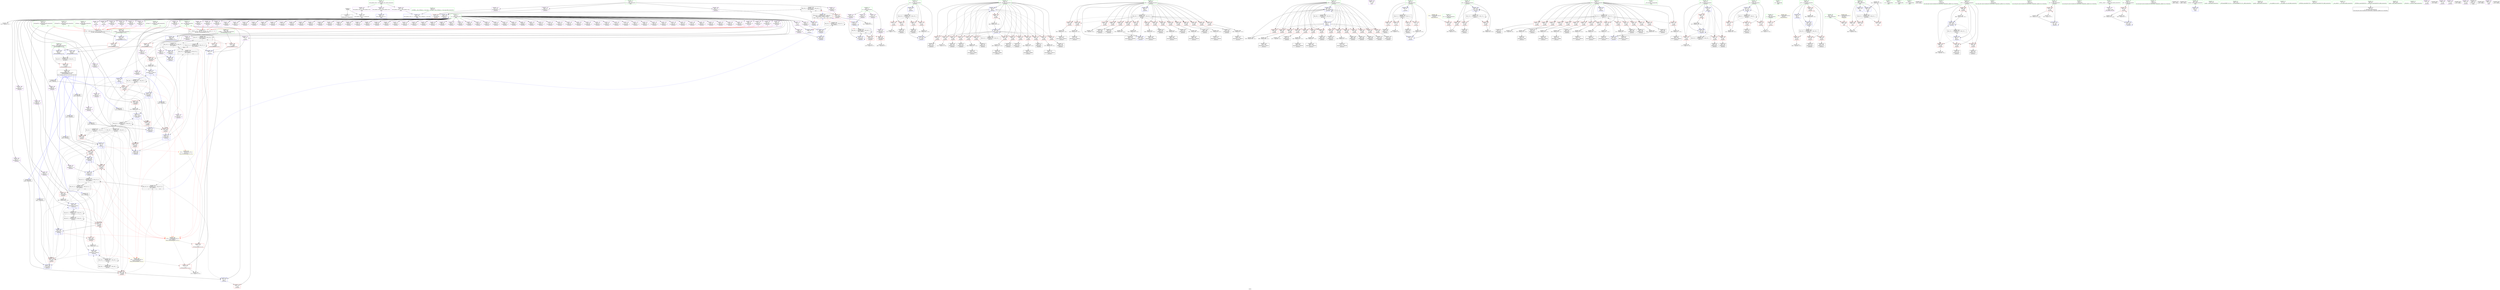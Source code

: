 digraph "SVFG" {
	label="SVFG";

	Node0x561780727d50 [shape=record,color=grey,label="{NodeID: 0\nNullPtr}"];
	Node0x561780727d50 -> Node0x56178075b0b0[style=solid];
	Node0x561780727d50 -> Node0x56178076d290[style=solid];
	Node0x561780790680 [shape=record,color=black,label="{NodeID: 526\nMR_44V_4 = PHI(MR_44V_5, MR_44V_2, )\npts\{150000 \}\n|{|<s4>19}}"];
	Node0x561780790680 -> Node0x56178076b900[style=dashed];
	Node0x561780790680 -> Node0x56178076c050[style=dashed];
	Node0x561780790680 -> Node0x56178076d7a0[style=dashed];
	Node0x561780790680 -> Node0x561780790680[style=dashed];
	Node0x561780790680:s4 -> Node0x561780797980[style=dashed,color=blue];
	Node0x56178076dc80 [shape=record,color=blue,label="{NodeID: 360\n72\<--97\ni32\<--\n_Z5solvev\n}"];
	Node0x56178076dc80 -> Node0x561780791580[style=dashed];
	Node0x561780769880 [shape=record,color=red,label="{NodeID: 277\n341\<--78\n\<--j60\n_Z5solvev\n}"];
	Node0x561780769880 -> Node0x56178075ce50[style=solid];
	Node0x56178075d670 [shape=record,color=purple,label="{NodeID: 194\n494\<--8\narrayidx250\<--d\n_Z5solvev\n}"];
	Node0x56178075a140 [shape=record,color=black,label="{NodeID: 111\n503\<--502\nidxprom255\<--add254\n_Z5solvev\n}"];
	Node0x56178072e780 [shape=record,color=green,label="{NodeID: 28\n70\<--71\nans\<--ans_field_insensitive\n_Z5solvev\n|{|<s4>10|<s5>15}}"];
	Node0x56178072e780 -> Node0x561780767a70[style=solid];
	Node0x56178072e780 -> Node0x56178076dbb0[style=solid];
	Node0x56178072e780 -> Node0x56178076ea50[style=solid];
	Node0x56178072e780 -> Node0x561780763bf0[style=solid];
	Node0x56178072e780:s4 -> Node0x5617807c5840[style=solid,color=red];
	Node0x56178072e780:s5 -> Node0x5617807c5840[style=solid,color=red];
	Node0x5617807992e0 [shape=record,color=black,label="{NodeID: 554\nMR_42V_22 = PHI(MR_42V_27, MR_42V_21, )\npts\{130000 \}\n|{|<s4>13}}"];
	Node0x5617807992e0 -> Node0x56178076c460[style=dashed];
	Node0x5617807992e0 -> Node0x56178076c530[style=dashed];
	Node0x5617807992e0 -> Node0x5617807638b0[style=dashed];
	Node0x5617807992e0 -> Node0x561780796f80[style=dashed];
	Node0x5617807992e0:s4 -> Node0x5617807a2d50[style=dashed,color=red];
	Node0x561780776360 [shape=record,color=grey,label="{NodeID: 471\n444 = Binary(443, 114, )\n}"];
	Node0x561780776360 -> Node0x56178075a870[style=solid];
	Node0x561780763640 [shape=record,color=blue,label="{NodeID: 388\n92\<--460\nref.tmp220\<--add226\n_Z5solvev\n|{|<s2>12}}"];
	Node0x561780763640 -> Node0x56178076c2c0[style=dashed];
	Node0x561780763640 -> Node0x561780798de0[style=dashed];
	Node0x561780763640:s2 -> Node0x5617807a2e30[style=dashed,color=red];
	Node0x56178076af40 [shape=record,color=red,label="{NodeID: 305\n427\<--90\n\<--j185\n_Z5solvev\n}"];
	Node0x56178076af40 -> Node0x56178075a600[style=solid];
	Node0x56178075ed30 [shape=record,color=purple,label="{NodeID: 222\n607\<--24\n\<--.str.3\nmain\n}"];
	Node0x5617807607f0 [shape=record,color=purple,label="{NodeID: 139\n261\<--8\narrayidx92\<--d\n_Z5solvev\n|{<s0>7}}"];
	Node0x5617807607f0:s0 -> Node0x5617807c5840[style=solid,color=red];
	Node0x56178075b450 [shape=record,color=black,label="{NodeID: 56\n109\<--108\nidxprom1\<--\n_Z5solvev\n}"];
	Node0x5617807c4980 [shape=record,color=black,label="{NodeID: 665\n309 = PHI(560, )\n}"];
	Node0x5617807c4980 -> Node0x56178076bde0[style=solid];
	Node0x5617807a1870 [shape=record,color=yellow,style=double,label="{NodeID: 582\n14V_1 = ENCHI(MR_14V_0)\npts\{69 \}\nFun[_Z5solvev]}"];
	Node0x5617807a1870 -> Node0x5617807679a0[style=dashed];
	Node0x561780766c70 [shape=record,color=grey,label="{NodeID: 499\n482 = Binary(481, 114, )\n}"];
	Node0x561780766c70 -> Node0x561780759e00[style=solid];
	Node0x56178076c600 [shape=record,color=red,label="{NodeID: 333\n526\<--525\n\<--call271\n_Z5solvev\n}"];
	Node0x56178076c600 -> Node0x561780763980[style=solid];
	Node0x561780768290 [shape=record,color=red,label="{NodeID: 250\n217\<--76\n\<--i56\n_Z5solvev\n}"];
	Node0x561780768290 -> Node0x56178075ba00[style=solid];
	Node0x561780761eb0 [shape=record,color=purple,label="{NodeID: 167\n378\<--8\narrayidx170\<--d\n_Z5solvev\n}"];
	Node0x561780761eb0 -> Node0x56178076ecc0[style=solid];
	Node0x56178075cb10 [shape=record,color=black,label="{NodeID: 84\n325\<--324\nidxprom134\<--\n_Z5solvev\n}"];
	Node0x561780727de0 [shape=record,color=green,label="{NodeID: 1\n7\<--1\n__dso_handle\<--dummyObj\nGlob }"];
	Node0x56178076dd50 [shape=record,color=blue,label="{NodeID: 361\n74\<--97\nj36\<--\n_Z5solvev\n}"];
	Node0x56178076dd50 -> Node0x561780767e80[style=dashed];
	Node0x56178076dd50 -> Node0x561780767f50[style=dashed];
	Node0x56178076dd50 -> Node0x561780768020[style=dashed];
	Node0x56178076dd50 -> Node0x5617807680f0[style=dashed];
	Node0x56178076dd50 -> Node0x56178076dfc0[style=dashed];
	Node0x56178076dd50 -> Node0x561780791a80[style=dashed];
	Node0x561780769950 [shape=record,color=red,label="{NodeID: 278\n348\<--78\n\<--j60\n_Z5solvev\n}"];
	Node0x561780769950 -> Node0x561780766970[style=solid];
	Node0x56178075d740 [shape=record,color=purple,label="{NodeID: 195\n495\<--8\narrayidx251\<--d\n_Z5solvev\n}"];
	Node0x56178075d740 -> Node0x56178076c460[style=solid];
	Node0x56178075a210 [shape=record,color=black,label="{NodeID: 112\n506\<--505\nidxprom257\<--\n_Z5solvev\n}"];
	Node0x56178072e850 [shape=record,color=green,label="{NodeID: 29\n72\<--73\ni32\<--i32_field_insensitive\n_Z5solvev\n}"];
	Node0x56178072e850 -> Node0x561780767b40[style=solid];
	Node0x56178072e850 -> Node0x561780767c10[style=solid];
	Node0x56178072e850 -> Node0x561780767ce0[style=solid];
	Node0x56178072e850 -> Node0x561780767db0[style=solid];
	Node0x56178072e850 -> Node0x56178076dc80[style=solid];
	Node0x56178072e850 -> Node0x56178076e090[style=solid];
	Node0x5617807997e0 [shape=record,color=black,label="{NodeID: 555\nMR_22V_3 = PHI(MR_22V_4, MR_22V_2, )\npts\{77 \}\n}"];
	Node0x5617807997e0 -> Node0x5617807681c0[style=dashed];
	Node0x5617807997e0 -> Node0x561780768290[style=dashed];
	Node0x5617807997e0 -> Node0x561780768360[style=dashed];
	Node0x5617807997e0 -> Node0x561780768430[style=dashed];
	Node0x5617807997e0 -> Node0x561780768500[style=dashed];
	Node0x5617807997e0 -> Node0x5617807685d0[style=dashed];
	Node0x5617807997e0 -> Node0x5617807686a0[style=dashed];
	Node0x5617807997e0 -> Node0x561780768770[style=dashed];
	Node0x5617807997e0 -> Node0x561780768840[style=dashed];
	Node0x5617807997e0 -> Node0x561780768910[style=dashed];
	Node0x5617807997e0 -> Node0x5617807689e0[style=dashed];
	Node0x5617807997e0 -> Node0x561780768ab0[style=dashed];
	Node0x5617807997e0 -> Node0x561780768b80[style=dashed];
	Node0x5617807997e0 -> Node0x561780768c50[style=dashed];
	Node0x5617807997e0 -> Node0x561780768d20[style=dashed];
	Node0x5617807997e0 -> Node0x561780768df0[style=dashed];
	Node0x5617807997e0 -> Node0x56178076e980[style=dashed];
	Node0x5617807764e0 [shape=record,color=grey,label="{NodeID: 472\n164 = Binary(163, 114, )\n}"];
	Node0x5617807764e0 -> Node0x56178076dae0[style=solid];
	Node0x561780763710 [shape=record,color=blue,label="{NodeID: 389\n472\<--463\narrayidx234\<--\n_Z5solvev\n}"];
	Node0x561780763710 -> Node0x5617807992e0[style=dashed];
	Node0x56178076b010 [shape=record,color=red,label="{NodeID: 306\n437\<--90\n\<--j185\n_Z5solvev\n}"];
	Node0x56178076b010 -> Node0x561780777260[style=solid];
	Node0x56178075ee00 [shape=record,color=purple,label="{NodeID: 223\n620\<--26\nllvm.global_ctors_0\<--llvm.global_ctors\nGlob }"];
	Node0x56178075ee00 -> Node0x56178076d090[style=solid];
	Node0x5617807608c0 [shape=record,color=purple,label="{NodeID: 140\n264\<--8\narrayidx94\<--d\n_Z5solvev\n}"];
	Node0x56178075b520 [shape=record,color=black,label="{NodeID: 57\n137\<--136\nidxprom11\<--\n_Z5solvev\n}"];
	Node0x5617807c4b10 [shape=record,color=black,label="{NodeID: 666\n358 = PHI(560, )\n}"];
	Node0x5617807c4b10 -> Node0x56178076bf80[style=solid];
	Node0x561780766df0 [shape=record,color=grey,label="{NodeID: 500\n354 = Binary(353, 114, )\n}"];
	Node0x561780766df0 -> Node0x56178076e980[style=solid];
	Node0x56178076c6d0 [shape=record,color=red,label="{NodeID: 334\n549\<--548\n\<--call285\n_Z5solvev\n}"];
	Node0x56178076c6d0 -> Node0x561780763bf0[style=solid];
	Node0x561780768360 [shape=record,color=red,label="{NodeID: 251\n223\<--76\n\<--i56\n_Z5solvev\n}"];
	Node0x561780768360 -> Node0x5617807661f0[style=solid];
	Node0x561780761f80 [shape=record,color=purple,label="{NodeID: 168\n382\<--8\narrayidx172\<--d\n_Z5solvev\n}"];
	Node0x56178075cbe0 [shape=record,color=black,label="{NodeID: 85\n329\<--328\nidxprom137\<--\n_Z5solvev\n}"];
	Node0x56178072bf80 [shape=record,color=green,label="{NodeID: 2\n18\<--1\n.str\<--dummyObj\nGlob }"];
	Node0x561780791080 [shape=record,color=black,label="{NodeID: 528\nMR_42V_9 = PHI(MR_42V_14, MR_42V_8, )\npts\{130000 \}\n|{|<s4>8}}"];
	Node0x561780791080 -> Node0x56178076bd10[style=dashed];
	Node0x561780791080 -> Node0x56178076bde0[style=dashed];
	Node0x561780791080 -> Node0x56178076e710[style=dashed];
	Node0x561780791080 -> Node0x56178079f9f0[style=dashed];
	Node0x561780791080:s4 -> Node0x5617807a2d50[style=dashed,color=red];
	Node0x56178076de20 [shape=record,color=blue,label="{NodeID: 362\n186\<--101\narrayidx45\<--\n_Z5solvev\n}"];
	Node0x56178076de20 -> Node0x56178076def0[style=dashed];
	Node0x561780769a20 [shape=record,color=red,label="{NodeID: 279\n363\<--84\n\<--i157\n_Z5solvev\n}"];
	Node0x561780769a20 -> Node0x56178077d0f0[style=solid];
	Node0x56178075d810 [shape=record,color=purple,label="{NodeID: 196\n504\<--8\narrayidx256\<--d\n_Z5solvev\n}"];
	Node0x56178075a2e0 [shape=record,color=black,label="{NodeID: 113\n512\<--511\nidxprom261\<--add260\n_Z5solvev\n}"];
	Node0x56178072e920 [shape=record,color=green,label="{NodeID: 30\n74\<--75\nj36\<--j36_field_insensitive\n_Z5solvev\n}"];
	Node0x56178072e920 -> Node0x561780767e80[style=solid];
	Node0x56178072e920 -> Node0x561780767f50[style=solid];
	Node0x56178072e920 -> Node0x561780768020[style=solid];
	Node0x56178072e920 -> Node0x5617807680f0[style=solid];
	Node0x56178072e920 -> Node0x56178076dd50[style=solid];
	Node0x56178072e920 -> Node0x56178076dfc0[style=solid];
	Node0x561780799ce0 [shape=record,color=black,label="{NodeID: 556\nMR_24V_2 = PHI(MR_24V_4, MR_24V_1, )\npts\{79 \}\n}"];
	Node0x561780799ce0 -> Node0x56178076e300[style=dashed];
	Node0x561780776660 [shape=record,color=grey,label="{NodeID: 473\n202 = Binary(201, 114, )\n}"];
	Node0x561780776660 -> Node0x56178076e090[style=solid];
	Node0x5617807637e0 [shape=record,color=blue,label="{NodeID: 390\n94\<--497\nref.tmp246\<--add252\n_Z5solvev\n|{|<s3>13}}"];
	Node0x5617807637e0 -> Node0x56178076c530[style=dashed];
	Node0x5617807637e0 -> Node0x56178076c600[style=dashed];
	Node0x5617807637e0 -> Node0x56178079fef0[style=dashed];
	Node0x5617807637e0:s3 -> Node0x5617807a2e30[style=dashed,color=red];
	Node0x56178076b0e0 [shape=record,color=red,label="{NodeID: 307\n447\<--90\n\<--j185\n_Z5solvev\n}"];
	Node0x56178076b0e0 -> Node0x561780776060[style=solid];
	Node0x56178075eed0 [shape=record,color=purple,label="{NodeID: 224\n621\<--26\nllvm.global_ctors_1\<--llvm.global_ctors\nGlob }"];
	Node0x56178075eed0 -> Node0x56178076d190[style=solid];
	Node0x561780760990 [shape=record,color=purple,label="{NodeID: 141\n267\<--8\narrayidx96\<--d\n_Z5solvev\n}"];
	Node0x56178075b5f0 [shape=record,color=black,label="{NodeID: 58\n160\<--159\nidxprom27\<--\n_Z5solvev\n}"];
	Node0x5617807c4ce0 [shape=record,color=black,label="{NodeID: 667\n272 = PHI(560, )\n}"];
	Node0x5617807c4ce0 -> Node0x56178076bb70[style=solid];
	Node0x561780766f70 [shape=record,color=grey,label="{NodeID: 501\n612 = Binary(611, 114, )\n}"];
	Node0x561780766f70 -> Node0x5617807641a0[style=solid];
	Node0x56178076c7a0 [shape=record,color=red,label="{NodeID: 335\n583\<--563\n\<--retval\n_ZSt3minIiERKT_S2_S2_\n}"];
	Node0x56178076c7a0 -> Node0x56178075f7b0[style=solid];
	Node0x561780768430 [shape=record,color=red,label="{NodeID: 252\n232\<--76\n\<--i56\n_Z5solvev\n}"];
	Node0x561780768430 -> Node0x56178075bc70[style=solid];
	Node0x561780762050 [shape=record,color=purple,label="{NodeID: 169\n385\<--8\narrayidx174\<--d\n_Z5solvev\n}"];
	Node0x56178075ccb0 [shape=record,color=black,label="{NodeID: 86\n332\<--331\nidxprom139\<--\n_Z5solvev\n}"];
	Node0x56178072c010 [shape=record,color=green,label="{NodeID: 3\n20\<--1\n.str.1\<--dummyObj\nGlob }"];
	Node0x561780791580 [shape=record,color=black,label="{NodeID: 529\nMR_18V_3 = PHI(MR_18V_4, MR_18V_2, )\npts\{73 \}\n}"];
	Node0x561780791580 -> Node0x561780767b40[style=dashed];
	Node0x561780791580 -> Node0x561780767c10[style=dashed];
	Node0x561780791580 -> Node0x561780767ce0[style=dashed];
	Node0x561780791580 -> Node0x561780767db0[style=dashed];
	Node0x561780791580 -> Node0x56178076e090[style=dashed];
	Node0x56178076def0 [shape=record,color=blue,label="{NodeID: 363\n194\<--101\narrayidx50\<--\n_Z5solvev\n}"];
	Node0x56178076def0 -> Node0x561780793380[style=dashed];
	Node0x561780769af0 [shape=record,color=red,label="{NodeID: 280\n372\<--84\n\<--i157\n_Z5solvev\n}"];
	Node0x561780769af0 -> Node0x56178075cf20[style=solid];
	Node0x56178075d8e0 [shape=record,color=purple,label="{NodeID: 197\n507\<--8\narrayidx258\<--d\n_Z5solvev\n}"];
	Node0x56178075a3b0 [shape=record,color=black,label="{NodeID: 114\n515\<--514\nidxprom263\<--\n_Z5solvev\n}"];
	Node0x56178072e9f0 [shape=record,color=green,label="{NodeID: 31\n76\<--77\ni56\<--i56_field_insensitive\n_Z5solvev\n}"];
	Node0x56178072e9f0 -> Node0x5617807681c0[style=solid];
	Node0x56178072e9f0 -> Node0x561780768290[style=solid];
	Node0x56178072e9f0 -> Node0x561780768360[style=solid];
	Node0x56178072e9f0 -> Node0x561780768430[style=solid];
	Node0x56178072e9f0 -> Node0x561780768500[style=solid];
	Node0x56178072e9f0 -> Node0x5617807685d0[style=solid];
	Node0x56178072e9f0 -> Node0x5617807686a0[style=solid];
	Node0x56178072e9f0 -> Node0x561780768770[style=solid];
	Node0x56178072e9f0 -> Node0x561780768840[style=solid];
	Node0x56178072e9f0 -> Node0x561780768910[style=solid];
	Node0x56178072e9f0 -> Node0x5617807689e0[style=solid];
	Node0x56178072e9f0 -> Node0x561780768ab0[style=solid];
	Node0x56178072e9f0 -> Node0x561780768b80[style=solid];
	Node0x56178072e9f0 -> Node0x561780768c50[style=solid];
	Node0x56178072e9f0 -> Node0x561780768d20[style=solid];
	Node0x56178072e9f0 -> Node0x561780768df0[style=solid];
	Node0x56178072e9f0 -> Node0x56178076e230[style=solid];
	Node0x56178072e9f0 -> Node0x56178076e980[style=solid];
	Node0x56178079a1e0 [shape=record,color=black,label="{NodeID: 557\nMR_26V_2 = PHI(MR_26V_3, MR_26V_1, )\npts\{81 \}\n}"];
	Node0x56178079a1e0 -> Node0x56178076bf80[style=dashed];
	Node0x56178079a1e0 -> Node0x56178076c120[style=dashed];
	Node0x56178079a1e0 -> Node0x56178076c2c0[style=dashed];
	Node0x56178079a1e0 -> Node0x56178076c530[style=dashed];
	Node0x56178079a1e0 -> Node0x56178076c600[style=dashed];
	Node0x56178079a1e0 -> Node0x56178076c6d0[style=dashed];
	Node0x56178079a1e0 -> Node0x56178079eff0[style=dashed];
	Node0x5617807767e0 [shape=record,color=grey,label="{NodeID: 474\n465 = Binary(464, 114, )\n}"];
	Node0x5617807767e0 -> Node0x56178075abb0[style=solid];
	Node0x5617807638b0 [shape=record,color=blue,label="{NodeID: 391\n508\<--500\narrayidx259\<--\n_Z5solvev\n|{|<s2>14}}"];
	Node0x5617807638b0 -> Node0x56178076c600[style=dashed];
	Node0x5617807638b0 -> Node0x561780763980[style=dashed];
	Node0x5617807638b0:s2 -> Node0x5617807a2d50[style=dashed,color=red];
	Node0x56178076b1b0 [shape=record,color=red,label="{NodeID: 308\n455\<--90\n\<--j185\n_Z5solvev\n}"];
	Node0x56178076b1b0 -> Node0x56178075aae0[style=solid];
	Node0x56178075efd0 [shape=record,color=purple,label="{NodeID: 225\n622\<--26\nllvm.global_ctors_2\<--llvm.global_ctors\nGlob }"];
	Node0x56178075efd0 -> Node0x56178076d290[style=solid];
	Node0x561780760a60 [shape=record,color=purple,label="{NodeID: 142\n268\<--8\narrayidx97\<--d\n_Z5solvev\n}"];
	Node0x561780760a60 -> Node0x56178076baa0[style=solid];
	Node0x56178075b6c0 [shape=record,color=black,label="{NodeID: 59\n181\<--180\nidxprom41\<--\n_Z5solvev\n}"];
	Node0x5617807c4e20 [shape=record,color=black,label="{NodeID: 668\n525 = PHI(560, )\n}"];
	Node0x5617807c4e20 -> Node0x56178076c600[style=solid];
	Node0x5617807670f0 [shape=record,color=grey,label="{NodeID: 502\n502 = Binary(501, 114, )\n}"];
	Node0x5617807670f0 -> Node0x56178075a140[style=solid];
	Node0x56178076c870 [shape=record,color=red,label="{NodeID: 336\n573\<--565\n\<--__a.addr\n_ZSt3minIiERKT_S2_S2_\n}"];
	Node0x56178076c870 -> Node0x56178076cc80[style=solid];
	Node0x561780768500 [shape=record,color=red,label="{NodeID: 253\n243\<--76\n\<--i56\n_Z5solvev\n}"];
	Node0x561780768500 -> Node0x56178077b470[style=solid];
	Node0x561780762120 [shape=record,color=purple,label="{NodeID: 170\n386\<--8\narrayidx175\<--d\n_Z5solvev\n}"];
	Node0x561780762120 -> Node0x56178076ed90[style=solid];
	Node0x56178075cd80 [shape=record,color=black,label="{NodeID: 87\n339\<--338\nidxprom144\<--add143\n_Z5solvev\n}"];
	Node0x56178072c0a0 [shape=record,color=green,label="{NodeID: 4\n22\<--1\n.str.2\<--dummyObj\nGlob }"];
	Node0x561780791a80 [shape=record,color=black,label="{NodeID: 530\nMR_20V_2 = PHI(MR_20V_4, MR_20V_1, )\npts\{75 \}\n}"];
	Node0x561780791a80 -> Node0x56178076dd50[style=dashed];
	Node0x56178076dfc0 [shape=record,color=blue,label="{NodeID: 364\n74\<--197\nj36\<--inc51\n_Z5solvev\n}"];
	Node0x56178076dfc0 -> Node0x561780767e80[style=dashed];
	Node0x56178076dfc0 -> Node0x561780767f50[style=dashed];
	Node0x56178076dfc0 -> Node0x561780768020[style=dashed];
	Node0x56178076dfc0 -> Node0x5617807680f0[style=dashed];
	Node0x56178076dfc0 -> Node0x56178076dfc0[style=dashed];
	Node0x56178076dfc0 -> Node0x561780791a80[style=dashed];
	Node0x561780769bc0 [shape=record,color=red,label="{NodeID: 281\n380\<--84\n\<--i157\n_Z5solvev\n}"];
	Node0x561780769bc0 -> Node0x56178075d0c0[style=solid];
	Node0x56178075d9b0 [shape=record,color=purple,label="{NodeID: 198\n508\<--8\narrayidx259\<--d\n_Z5solvev\n}"];
	Node0x56178075d9b0 -> Node0x5617807638b0[style=solid];
	Node0x56178075f4f0 [shape=record,color=black,label="{NodeID: 115\n519\<--518\nidxprom266\<--\n_Z5solvev\n}"];
	Node0x56178072eac0 [shape=record,color=green,label="{NodeID: 32\n78\<--79\nj60\<--j60_field_insensitive\n_Z5solvev\n}"];
	Node0x56178072eac0 -> Node0x561780768ec0[style=solid];
	Node0x56178072eac0 -> Node0x561780768f90[style=solid];
	Node0x56178072eac0 -> Node0x561780769060[style=solid];
	Node0x56178072eac0 -> Node0x561780769130[style=solid];
	Node0x56178072eac0 -> Node0x561780769200[style=solid];
	Node0x56178072eac0 -> Node0x5617807692d0[style=solid];
	Node0x56178072eac0 -> Node0x5617807693a0[style=solid];
	Node0x56178072eac0 -> Node0x561780769470[style=solid];
	Node0x56178072eac0 -> Node0x561780769540[style=solid];
	Node0x56178072eac0 -> Node0x561780769610[style=solid];
	Node0x56178072eac0 -> Node0x5617807696e0[style=solid];
	Node0x56178072eac0 -> Node0x5617807697b0[style=solid];
	Node0x56178072eac0 -> Node0x561780769880[style=solid];
	Node0x56178072eac0 -> Node0x561780769950[style=solid];
	Node0x56178072eac0 -> Node0x56178076e300[style=solid];
	Node0x56178072eac0 -> Node0x56178076e8b0[style=solid];
	Node0x56178079a6e0 [shape=record,color=black,label="{NodeID: 558\nMR_28V_2 = PHI(MR_28V_3, MR_28V_1, )\npts\{83 \}\n}"];
	Node0x56178079a6e0 -> Node0x56178076bf80[style=dashed];
	Node0x56178079a6e0 -> Node0x56178076c120[style=dashed];
	Node0x56178079a6e0 -> Node0x56178076c2c0[style=dashed];
	Node0x56178079a6e0 -> Node0x56178076c530[style=dashed];
	Node0x56178079a6e0 -> Node0x56178076c600[style=dashed];
	Node0x56178079a6e0 -> Node0x56178076c6d0[style=dashed];
	Node0x56178079a6e0 -> Node0x56178079f4f0[style=dashed];
	Node0x561780776960 [shape=record,color=grey,label="{NodeID: 475\n460 = Binary(459, 114, )\n}"];
	Node0x561780776960 -> Node0x561780763640[style=solid];
	Node0x561780763980 [shape=record,color=blue,label="{NodeID: 392\n534\<--526\narrayidx277\<--\n_Z5solvev\n}"];
	Node0x561780763980 -> Node0x561780796f80[style=dashed];
	Node0x56178076b280 [shape=record,color=red,label="{NodeID: 309\n468\<--90\n\<--j185\n_Z5solvev\n}"];
	Node0x56178076b280 -> Node0x561780775d60[style=solid];
	Node0x56178075f0d0 [shape=record,color=red,label="{NodeID: 226\n99\<--56\n\<--i\n_Z5solvev\n}"];
	Node0x56178075f0d0 -> Node0x56178077c370[style=solid];
	Node0x561780760b30 [shape=record,color=purple,label="{NodeID: 143\n277\<--8\narrayidx102\<--d\n_Z5solvev\n}"];
	Node0x56178075b790 [shape=record,color=black,label="{NodeID: 60\n184\<--183\nidxprom43\<--\n_Z5solvev\n}"];
	Node0x5617807c4f60 [shape=record,color=black,label="{NodeID: 669\n548 = PHI(560, )\n}"];
	Node0x5617807c4f60 -> Node0x56178076c6d0[style=solid];
	Node0x56178077b3b0 [shape=record,color=grey,label="{NodeID: 503\n497 = Binary(496, 114, )\n}"];
	Node0x56178077b3b0 -> Node0x5617807637e0[style=solid];
	Node0x56178076c940 [shape=record,color=red,label="{NodeID: 337\n580\<--565\n\<--__a.addr\n_ZSt3minIiERKT_S2_S2_\n}"];
	Node0x56178076c940 -> Node0x561780763f30[style=solid];
	Node0x5617807685d0 [shape=record,color=red,label="{NodeID: 254\n253\<--76\n\<--i56\n_Z5solvev\n}"];
	Node0x5617807685d0 -> Node0x561780765770[style=solid];
	Node0x5617807621f0 [shape=record,color=purple,label="{NodeID: 171\n397\<--8\n\<--d\n_Z5solvev\n}"];
	Node0x5617807621f0 -> Node0x561780763300[style=solid];
	Node0x56178075ce50 [shape=record,color=black,label="{NodeID: 88\n342\<--341\nidxprom146\<--\n_Z5solvev\n}"];
	Node0x56178072c130 [shape=record,color=green,label="{NodeID: 5\n24\<--1\n.str.3\<--dummyObj\nGlob }"];
	Node0x56178076e090 [shape=record,color=blue,label="{NodeID: 365\n72\<--202\ni32\<--inc54\n_Z5solvev\n}"];
	Node0x56178076e090 -> Node0x561780791580[style=dashed];
	Node0x561780769c90 [shape=record,color=red,label="{NodeID: 282\n393\<--84\n\<--i157\n_Z5solvev\n}"];
	Node0x561780769c90 -> Node0x5617807664f0[style=solid];
	Node0x56178075da80 [shape=record,color=purple,label="{NodeID: 199\n513\<--8\narrayidx262\<--d\n_Z5solvev\n}"];
	Node0x56178075f580 [shape=record,color=black,label="{NodeID: 116\n522\<--521\nidxprom268\<--\n_Z5solvev\n}"];
	Node0x56178072eb90 [shape=record,color=green,label="{NodeID: 33\n80\<--81\nref.tmp\<--ref.tmp_field_insensitive\n_Z5solvev\n|{|<s1>7}}"];
	Node0x56178072eb90 -> Node0x56178076e4a0[style=solid];
	Node0x56178072eb90:s1 -> Node0x5617807c6130[style=solid,color=red];
	Node0x56178079abe0 [shape=record,color=black,label="{NodeID: 559\nMR_42V_7 = PHI(MR_42V_8, MR_42V_6, )\npts\{130000 \}\n|{|<s4>10}}"];
	Node0x56178079abe0 -> Node0x56178076bf80[style=dashed];
	Node0x56178079abe0 -> Node0x561780763300[style=dashed];
	Node0x56178079abe0 -> Node0x56178078ff60[style=dashed];
	Node0x56178079abe0 -> Node0x56178079f9f0[style=dashed];
	Node0x56178079abe0:s4 -> Node0x5617807a2d50[style=dashed,color=red];
	Node0x561780776ae0 [shape=record,color=grey,label="{NodeID: 476\n292 = Binary(291, 114, )\n}"];
	Node0x561780776ae0 -> Node0x56178075c560[style=solid];
	Node0x561780763a50 [shape=record,color=blue,label="{NodeID: 393\n90\<--539\nj185\<--inc280\n_Z5solvev\n}"];
	Node0x561780763a50 -> Node0x56178076ada0[style=dashed];
	Node0x561780763a50 -> Node0x56178076ae70[style=dashed];
	Node0x561780763a50 -> Node0x56178076af40[style=dashed];
	Node0x561780763a50 -> Node0x56178076b010[style=dashed];
	Node0x561780763a50 -> Node0x56178076b0e0[style=dashed];
	Node0x561780763a50 -> Node0x56178076b1b0[style=dashed];
	Node0x561780763a50 -> Node0x56178076b280[style=dashed];
	Node0x561780763a50 -> Node0x56178076b350[style=dashed];
	Node0x561780763a50 -> Node0x56178076b420[style=dashed];
	Node0x561780763a50 -> Node0x56178076b4f0[style=dashed];
	Node0x561780763a50 -> Node0x56178076b5c0[style=dashed];
	Node0x561780763a50 -> Node0x56178076b690[style=dashed];
	Node0x561780763a50 -> Node0x56178076b760[style=dashed];
	Node0x561780763a50 -> Node0x56178076b830[style=dashed];
	Node0x561780763a50 -> Node0x561780763a50[style=dashed];
	Node0x561780763a50 -> Node0x561780794780[style=dashed];
	Node0x56178076b350 [shape=record,color=red,label="{NodeID: 310\n485\<--90\n\<--j185\n_Z5solvev\n}"];
	Node0x56178076b350 -> Node0x561780759ed0[style=solid];
	Node0x56178075f1a0 [shape=record,color=red,label="{NodeID: 227\n104\<--56\n\<--i\n_Z5solvev\n}"];
	Node0x56178075f1a0 -> Node0x56178075b380[style=solid];
	Node0x561780760c00 [shape=record,color=purple,label="{NodeID: 144\n281\<--8\narrayidx105\<--d\n_Z5solvev\n}"];
	Node0x56178075b860 [shape=record,color=black,label="{NodeID: 61\n189\<--188\nidxprom46\<--\n_Z5solvev\n}"];
	Node0x5617807c50a0 [shape=record,color=black,label="{NodeID: 670\n553 = PHI()\n}"];
	Node0x56178077b470 [shape=record,color=grey,label="{NodeID: 504\n244 = Binary(243, 114, )\n}"];
	Node0x56178077b470 -> Node0x56178075be10[style=solid];
	Node0x56178076ca10 [shape=record,color=red,label="{NodeID: 338\n571\<--567\n\<--__b.addr\n_ZSt3minIiERKT_S2_S2_\n}"];
	Node0x56178076ca10 -> Node0x56178076cbb0[style=solid];
	Node0x5617807686a0 [shape=record,color=red,label="{NodeID: 255\n262\<--76\n\<--i56\n_Z5solvev\n}"];
	Node0x5617807686a0 -> Node0x56178075c150[style=solid];
	Node0x5617807622c0 [shape=record,color=purple,label="{NodeID: 172\n418\<--8\narrayidx195\<--d\n_Z5solvev\n}"];
	Node0x56178075cf20 [shape=record,color=black,label="{NodeID: 89\n373\<--372\nidxprom166\<--\n_Z5solvev\n}"];
	Node0x56178072c1c0 [shape=record,color=green,label="{NodeID: 6\n27\<--1\n\<--dummyObj\nCan only get source location for instruction, argument, global var or function.}"];
	Node0x56178076e160 [shape=record,color=blue,label="{NodeID: 366\n205\<--97\n\<--\n_Z5solvev\n}"];
	Node0x56178076e160 -> Node0x56178079abe0[style=dashed];
	Node0x561780769d60 [shape=record,color=red,label="{NodeID: 283\n368\<--86\n\<--j161\n_Z5solvev\n}"];
	Node0x561780769d60 -> Node0x56178077b5f0[style=solid];
	Node0x56178075db50 [shape=record,color=purple,label="{NodeID: 200\n516\<--8\narrayidx264\<--d\n_Z5solvev\n}"];
	Node0x56178075f610 [shape=record,color=black,label="{NodeID: 117\n529\<--528\nidxprom273\<--add272\n_Z5solvev\n}"];
	Node0x56178072ec60 [shape=record,color=green,label="{NodeID: 34\n82\<--83\nref.tmp117\<--ref.tmp117_field_insensitive\n_Z5solvev\n|{|<s1>8}}"];
	Node0x56178072ec60 -> Node0x56178076e640[style=solid];
	Node0x56178072ec60:s1 -> Node0x5617807c6130[style=solid,color=red];
	Node0x56178079b0e0 [shape=record,color=black,label="{NodeID: 560\nMR_2V_3 = PHI(MR_2V_4, MR_2V_2, )\npts\{57 \}\n}"];
	Node0x56178079b0e0 -> Node0x56178075f0d0[style=dashed];
	Node0x56178079b0e0 -> Node0x56178075f1a0[style=dashed];
	Node0x56178079b0e0 -> Node0x56178075f270[style=dashed];
	Node0x56178079b0e0 -> Node0x56178075f340[style=dashed];
	Node0x56178079b0e0 -> Node0x56178076d600[style=dashed];
	Node0x561780776c60 [shape=record,color=grey,label="{NodeID: 477\n420 = Binary(419, 114, )\n}"];
	Node0x561780776c60 -> Node0x56178075d400[style=solid];
	Node0x561780763b20 [shape=record,color=blue,label="{NodeID: 394\n88\<--544\ni181\<--inc283\n_Z5solvev\n}"];
	Node0x561780763b20 -> Node0x561780794280[style=dashed];
	Node0x56178076b420 [shape=record,color=red,label="{NodeID: 311\n492\<--90\n\<--j185\n_Z5solvev\n}"];
	Node0x56178076b420 -> Node0x56178075a070[style=solid];
	Node0x56178075f270 [shape=record,color=red,label="{NodeID: 228\n108\<--56\n\<--i\n_Z5solvev\n}"];
	Node0x56178075f270 -> Node0x56178075b450[style=solid];
	Node0x561780760cd0 [shape=record,color=purple,label="{NodeID: 145\n282\<--8\narrayidx106\<--d\n_Z5solvev\n}"];
	Node0x561780760cd0 -> Node0x56178076e570[style=solid];
	Node0x56178075b930 [shape=record,color=black,label="{NodeID: 62\n192\<--191\nidxprom48\<--\n_Z5solvev\n}"];
	Node0x5617807c5170 [shape=record,color=black,label="{NodeID: 671\n335 = PHI(560, )\n}"];
	Node0x5617807c5170 -> Node0x56178076beb0[style=solid];
	Node0x56178077b5f0 [shape=record,color=grey,label="{NodeID: 505\n369 = cmp(368, 101, )\n}"];
	Node0x56178076cae0 [shape=record,color=red,label="{NodeID: 339\n577\<--567\n\<--__b.addr\n_ZSt3minIiERKT_S2_S2_\n}"];
	Node0x56178076cae0 -> Node0x561780763e60[style=solid];
	Node0x561780768770 [shape=record,color=red,label="{NodeID: 256\n274\<--76\n\<--i56\n_Z5solvev\n}"];
	Node0x561780768770 -> Node0x5617807758e0[style=solid];
	Node0x561780762390 [shape=record,color=purple,label="{NodeID: 173\n422\<--8\narrayidx198\<--d\n_Z5solvev\n}"];
	Node0x56178075cff0 [shape=record,color=black,label="{NodeID: 90\n376\<--375\nidxprom168\<--\n_Z5solvev\n}"];
	Node0x56178072c250 [shape=record,color=green,label="{NodeID: 7\n97\<--1\n\<--dummyObj\nCan only get source location for instruction, argument, global var or function.}"];
	Node0x56178076e230 [shape=record,color=blue,label="{NodeID: 367\n76\<--97\ni56\<--\n_Z5solvev\n}"];
	Node0x56178076e230 -> Node0x5617807997e0[style=dashed];
	Node0x561780769e30 [shape=record,color=red,label="{NodeID: 284\n375\<--86\n\<--j161\n_Z5solvev\n}"];
	Node0x561780769e30 -> Node0x56178075cff0[style=solid];
	Node0x56178075dc20 [shape=record,color=purple,label="{NodeID: 201\n517\<--8\narrayidx265\<--d\n_Z5solvev\n|{<s0>14}}"];
	Node0x56178075dc20:s0 -> Node0x5617807c5840[style=solid,color=red];
	Node0x56178075f6e0 [shape=record,color=black,label="{NodeID: 118\n532\<--531\nidxprom275\<--\n_Z5solvev\n}"];
	Node0x5617807592d0 [shape=record,color=green,label="{NodeID: 35\n84\<--85\ni157\<--i157_field_insensitive\n_Z5solvev\n}"];
	Node0x5617807592d0 -> Node0x561780769a20[style=solid];
	Node0x5617807592d0 -> Node0x561780769af0[style=solid];
	Node0x5617807592d0 -> Node0x561780769bc0[style=solid];
	Node0x5617807592d0 -> Node0x561780769c90[style=solid];
	Node0x5617807592d0 -> Node0x56178076eb20[style=solid];
	Node0x5617807592d0 -> Node0x56178076ef30[style=solid];
	Node0x561780776de0 [shape=record,color=grey,label="{NodeID: 478\n248 = Binary(247, 114, )\n}"];
	Node0x561780776de0 -> Node0x56178075bee0[style=solid];
	Node0x561780763bf0 [shape=record,color=blue,label="{NodeID: 395\n70\<--549\nans\<--\n_Z5solvev\n}"];
	Node0x561780763bf0 -> Node0x561780767a70[style=dashed];
	Node0x56178076b4f0 [shape=record,color=red,label="{NodeID: 312\n505\<--90\n\<--j185\n_Z5solvev\n}"];
	Node0x56178076b4f0 -> Node0x56178075a210[style=solid];
	Node0x56178075f340 [shape=record,color=red,label="{NodeID: 229\n112\<--56\n\<--i\n_Z5solvev\n}"];
	Node0x56178075f340 -> Node0x561780765d70[style=solid];
	Node0x561780760da0 [shape=record,color=purple,label="{NodeID: 146\n294\<--8\narrayidx113\<--d\n_Z5solvev\n}"];
	Node0x56178075ba00 [shape=record,color=black,label="{NodeID: 63\n218\<--217\nidxprom64\<--\n_Z5solvev\n}"];
	Node0x5617807c52e0 [shape=record,color=black,label="{NodeID: 672\n431 = PHI(560, )\n}"];
	Node0x5617807c52e0 -> Node0x56178076c120[style=solid];
	Node0x56178077b770 [shape=record,color=grey,label="{NodeID: 506\n177 = cmp(176, 101, )\n}"];
	Node0x56178076cbb0 [shape=record,color=red,label="{NodeID: 340\n572\<--571\n\<--\n_ZSt3minIiERKT_S2_S2_\n}"];
	Node0x56178076cbb0 -> Node0x56178077b8f0[style=solid];
	Node0x561780768840 [shape=record,color=red,label="{NodeID: 257\n285\<--76\n\<--i56\n_Z5solvev\n}"];
	Node0x561780768840 -> Node0x56178075c490[style=solid];
	Node0x561780762460 [shape=record,color=purple,label="{NodeID: 174\n423\<--8\narrayidx199\<--d\n_Z5solvev\n|{<s0>11}}"];
	Node0x561780762460:s0 -> Node0x5617807c5840[style=solid,color=red];
	Node0x56178075d0c0 [shape=record,color=black,label="{NodeID: 91\n381\<--380\nidxprom171\<--\n_Z5solvev\n}"];
	Node0x5617807398f0 [shape=record,color=green,label="{NodeID: 8\n101\<--1\n\<--dummyObj\nCan only get source location for instruction, argument, global var or function.}"];
	Node0x56178076e300 [shape=record,color=blue,label="{NodeID: 368\n78\<--97\nj60\<--\n_Z5solvev\n}"];
	Node0x56178076e300 -> Node0x561780768ec0[style=dashed];
	Node0x56178076e300 -> Node0x561780768f90[style=dashed];
	Node0x56178076e300 -> Node0x561780769060[style=dashed];
	Node0x56178076e300 -> Node0x561780769130[style=dashed];
	Node0x56178076e300 -> Node0x561780769200[style=dashed];
	Node0x56178076e300 -> Node0x5617807692d0[style=dashed];
	Node0x56178076e300 -> Node0x5617807693a0[style=dashed];
	Node0x56178076e300 -> Node0x561780769470[style=dashed];
	Node0x56178076e300 -> Node0x561780769540[style=dashed];
	Node0x56178076e300 -> Node0x561780769610[style=dashed];
	Node0x56178076e300 -> Node0x5617807696e0[style=dashed];
	Node0x56178076e300 -> Node0x5617807697b0[style=dashed];
	Node0x56178076e300 -> Node0x561780769880[style=dashed];
	Node0x56178076e300 -> Node0x561780769950[style=dashed];
	Node0x56178076e300 -> Node0x56178076e8b0[style=dashed];
	Node0x56178076e300 -> Node0x561780799ce0[style=dashed];
	Node0x561780769f00 [shape=record,color=red,label="{NodeID: 285\n383\<--86\n\<--j161\n_Z5solvev\n}"];
	Node0x561780769f00 -> Node0x56178075d190[style=solid];
	Node0x56178075dcf0 [shape=record,color=purple,label="{NodeID: 202\n520\<--8\narrayidx267\<--d\n_Z5solvev\n}"];
	Node0x56178075f7b0 [shape=record,color=black,label="{NodeID: 119\n560\<--583\n_ZSt3minIiERKT_S2_S2__ret\<--\n_ZSt3minIiERKT_S2_S2_\n|{<s0>6|<s1>7|<s2>8|<s3>9|<s4>10|<s5>11|<s6>12|<s7>13|<s8>14|<s9>15}}"];
	Node0x56178075f7b0:s0 -> Node0x5617807c4520[style=solid,color=blue];
	Node0x56178075f7b0:s1 -> Node0x5617807c4ce0[style=solid,color=blue];
	Node0x56178075f7b0:s2 -> Node0x5617807c4980[style=solid,color=blue];
	Node0x56178075f7b0:s3 -> Node0x5617807c5170[style=solid,color=blue];
	Node0x56178075f7b0:s4 -> Node0x5617807c4b10[style=solid,color=blue];
	Node0x56178075f7b0:s5 -> Node0x5617807c52e0[style=solid,color=blue];
	Node0x56178075f7b0:s6 -> Node0x5617807c5420[style=solid,color=blue];
	Node0x56178075f7b0:s7 -> Node0x5617807c5560[style=solid,color=blue];
	Node0x56178075f7b0:s8 -> Node0x5617807c4e20[style=solid,color=blue];
	Node0x56178075f7b0:s9 -> Node0x5617807c4f60[style=solid,color=blue];
	Node0x561780759360 [shape=record,color=green,label="{NodeID: 36\n86\<--87\nj161\<--j161_field_insensitive\n_Z5solvev\n}"];
	Node0x561780759360 -> Node0x561780769d60[style=solid];
	Node0x561780759360 -> Node0x561780769e30[style=solid];
	Node0x561780759360 -> Node0x561780769f00[style=solid];
	Node0x561780759360 -> Node0x561780769fd0[style=solid];
	Node0x561780759360 -> Node0x56178076ebf0[style=solid];
	Node0x561780759360 -> Node0x56178076ee60[style=solid];
	Node0x561780776f60 [shape=record,color=grey,label="{NodeID: 479\n338 = Binary(337, 114, )\n}"];
	Node0x561780776f60 -> Node0x56178075cd80[style=solid];
	Node0x561780763cc0 [shape=record,color=blue,label="{NodeID: 396\n565\<--561\n__a.addr\<--__a\n_ZSt3minIiERKT_S2_S2_\n}"];
	Node0x561780763cc0 -> Node0x56178076c870[style=dashed];
	Node0x561780763cc0 -> Node0x56178076c940[style=dashed];
	Node0x56178076b5c0 [shape=record,color=red,label="{NodeID: 313\n514\<--90\n\<--j185\n_Z5solvev\n}"];
	Node0x56178076b5c0 -> Node0x56178075a3b0[style=solid];
	Node0x56178075f410 [shape=record,color=red,label="{NodeID: 230\n122\<--58\n\<--na\n_Z5solvev\n}"];
	Node0x56178075f410 -> Node0x561780765bf0[style=solid];
	Node0x56178075f410 -> Node0x56178077c1f0[style=solid];
	Node0x561780760e70 [shape=record,color=purple,label="{NodeID: 147\n297\<--8\narrayidx115\<--d\n_Z5solvev\n}"];
	Node0x56178075bad0 [shape=record,color=black,label="{NodeID: 64\n225\<--224\nidxprom67\<--add\n_Z5solvev\n}"];
	Node0x5617807c5420 [shape=record,color=black,label="{NodeID: 673\n462 = PHI(560, )\n}"];
	Node0x5617807c5420 -> Node0x56178076c2c0[style=solid];
	Node0x56178077b8f0 [shape=record,color=grey,label="{NodeID: 507\n575 = cmp(572, 574, )\n}"];
	Node0x56178076cc80 [shape=record,color=red,label="{NodeID: 341\n574\<--573\n\<--\n_ZSt3minIiERKT_S2_S2_\n}"];
	Node0x56178076cc80 -> Node0x56178077b8f0[style=solid];
	Node0x561780768910 [shape=record,color=red,label="{NodeID: 258\n291\<--76\n\<--i56\n_Z5solvev\n}"];
	Node0x561780768910 -> Node0x561780776ae0[style=solid];
	Node0x561780762530 [shape=record,color=purple,label="{NodeID: 175\n426\<--8\narrayidx201\<--d\n_Z5solvev\n}"];
	Node0x56178075d190 [shape=record,color=black,label="{NodeID: 92\n384\<--383\nidxprom173\<--\n_Z5solvev\n}"];
	Node0x561780739980 [shape=record,color=green,label="{NodeID: 9\n114\<--1\n\<--dummyObj\nCan only get source location for instruction, argument, global var or function.}"];
	Node0x561780793380 [shape=record,color=black,label="{NodeID: 535\nMR_42V_3 = PHI(MR_42V_5, MR_42V_2, )\npts\{130000 \}\n}"];
	Node0x561780793380 -> Node0x56178076de20[style=dashed];
	Node0x561780793380 -> Node0x56178076e160[style=dashed];
	Node0x561780793380 -> Node0x561780793380[style=dashed];
	Node0x56178076e3d0 [shape=record,color=blue,label="{NodeID: 369\n251\<--242\narrayidx85\<--\n_Z5solvev\n|{|<s3>7}}"];
	Node0x56178076e3d0 -> Node0x56178076baa0[style=dashed];
	Node0x56178076e3d0 -> Node0x56178076bb70[style=dashed];
	Node0x56178076e3d0 -> Node0x56178076e570[style=dashed];
	Node0x56178076e3d0:s3 -> Node0x5617807a2d50[style=dashed,color=red];
	Node0x561780769fd0 [shape=record,color=red,label="{NodeID: 286\n388\<--86\n\<--j161\n_Z5solvev\n}"];
	Node0x561780769fd0 -> Node0x561780766070[style=solid];
	Node0x56178075ddc0 [shape=record,color=purple,label="{NodeID: 203\n523\<--8\narrayidx269\<--d\n_Z5solvev\n}"];
	Node0x56178075f880 [shape=record,color=purple,label="{NodeID: 120\n37\<--4\n\<--_ZStL8__ioinit\n__cxx_global_var_init\n}"];
	Node0x5617807593f0 [shape=record,color=green,label="{NodeID: 37\n88\<--89\ni181\<--i181_field_insensitive\n_Z5solvev\n}"];
	Node0x5617807593f0 -> Node0x56178076a0a0[style=solid];
	Node0x5617807593f0 -> Node0x56178076a170[style=solid];
	Node0x5617807593f0 -> Node0x56178076a240[style=solid];
	Node0x5617807593f0 -> Node0x56178076a310[style=solid];
	Node0x5617807593f0 -> Node0x56178076a3e0[style=solid];
	Node0x5617807593f0 -> Node0x56178076a4b0[style=solid];
	Node0x5617807593f0 -> Node0x56178076a580[style=solid];
	Node0x5617807593f0 -> Node0x56178076a650[style=solid];
	Node0x5617807593f0 -> Node0x56178076a720[style=solid];
	Node0x5617807593f0 -> Node0x56178076a7f0[style=solid];
	Node0x5617807593f0 -> Node0x56178076a8c0[style=solid];
	Node0x5617807593f0 -> Node0x56178076a990[style=solid];
	Node0x5617807593f0 -> Node0x56178076aa60[style=solid];
	Node0x5617807593f0 -> Node0x56178076ab30[style=solid];
	Node0x5617807593f0 -> Node0x56178076ac00[style=solid];
	Node0x5617807593f0 -> Node0x56178076acd0[style=solid];
	Node0x5617807593f0 -> Node0x5617807633d0[style=solid];
	Node0x5617807593f0 -> Node0x561780763b20[style=solid];
	Node0x56178079bfe0 [shape=record,color=black,label="{NodeID: 563\nMR_30V_3 = PHI(MR_30V_4, MR_30V_2, )\npts\{85 \}\n}"];
	Node0x56178079bfe0 -> Node0x561780769a20[style=dashed];
	Node0x56178079bfe0 -> Node0x561780769af0[style=dashed];
	Node0x56178079bfe0 -> Node0x561780769bc0[style=dashed];
	Node0x56178079bfe0 -> Node0x561780769c90[style=dashed];
	Node0x56178079bfe0 -> Node0x56178076ef30[style=dashed];
	Node0x5617807770e0 [shape=record,color=grey,label="{NodeID: 480\n416 = Binary(415, 114, )\n}"];
	Node0x5617807770e0 -> Node0x56178075d330[style=solid];
	Node0x561780763d90 [shape=record,color=blue,label="{NodeID: 397\n567\<--562\n__b.addr\<--__b\n_ZSt3minIiERKT_S2_S2_\n}"];
	Node0x561780763d90 -> Node0x56178076ca10[style=dashed];
	Node0x561780763d90 -> Node0x56178076cae0[style=dashed];
	Node0x56178076b690 [shape=record,color=red,label="{NodeID: 314\n521\<--90\n\<--j185\n_Z5solvev\n}"];
	Node0x56178076b690 -> Node0x56178075f580[style=solid];
	Node0x561780767320 [shape=record,color=red,label="{NodeID: 231\n146\<--60\n\<--nb\n_Z5solvev\n}"];
	Node0x561780767320 -> Node0x5617807667f0[style=solid];
	Node0x561780767320 -> Node0x56178077c970[style=solid];
	Node0x561780760f40 [shape=record,color=purple,label="{NodeID: 148\n298\<--8\narrayidx116\<--d\n_Z5solvev\n|{<s0>8}}"];
	Node0x561780760f40:s0 -> Node0x5617807c5840[style=solid,color=red];
	Node0x56178075bba0 [shape=record,color=black,label="{NodeID: 65\n229\<--228\nidxprom70\<--add69\n_Z5solvev\n}"];
	Node0x5617807c5560 [shape=record,color=black,label="{NodeID: 674\n499 = PHI(560, )\n}"];
	Node0x5617807c5560 -> Node0x56178076c530[style=solid];
	Node0x56178077ba70 [shape=record,color=grey,label="{NodeID: 508\n172 = cmp(171, 101, )\n}"];
	Node0x56178076cd50 [shape=record,color=red,label="{NodeID: 342\n603\<--593\n\<--ts\nmain\n}"];
	Node0x56178076cd50 -> Node0x56178077cf70[style=solid];
	Node0x5617807689e0 [shape=record,color=red,label="{NodeID: 259\n299\<--76\n\<--i56\n_Z5solvev\n}"];
	Node0x5617807689e0 -> Node0x56178075c700[style=solid];
	Node0x561780762600 [shape=record,color=purple,label="{NodeID: 176\n429\<--8\narrayidx203\<--d\n_Z5solvev\n}"];
	Node0x56178075d260 [shape=record,color=black,label="{NodeID: 93\n410\<--409\nidxprom189\<--\n_Z5solvev\n}"];
	Node0x561780739a10 [shape=record,color=green,label="{NodeID: 10\n124\<--1\n\<--dummyObj\nCan only get source location for instruction, argument, global var or function.}"];
	Node0x56178076e4a0 [shape=record,color=blue,label="{NodeID: 370\n80\<--270\nref.tmp\<--add98\n_Z5solvev\n|{|<s4>7}}"];
	Node0x56178076e4a0 -> Node0x56178076bb70[style=dashed];
	Node0x56178076e4a0 -> Node0x56178076bde0[style=dashed];
	Node0x56178076e4a0 -> Node0x56178076beb0[style=dashed];
	Node0x56178076e4a0 -> Node0x56178079eff0[style=dashed];
	Node0x56178076e4a0:s4 -> Node0x5617807a2e30[style=dashed,color=red];
	Node0x56178076a0a0 [shape=record,color=red,label="{NodeID: 287\n401\<--88\n\<--i181\n_Z5solvev\n}"];
	Node0x56178076a0a0 -> Node0x56178077c4f0[style=solid];
	Node0x56178075de90 [shape=record,color=purple,label="{NodeID: 204\n524\<--8\narrayidx270\<--d\n_Z5solvev\n|{<s0>14}}"];
	Node0x56178075de90:s0 -> Node0x5617807c6130[style=solid,color=red];
	Node0x56178075f950 [shape=record,color=purple,label="{NodeID: 121\n182\<--8\narrayidx42\<--d\n_Z5solvev\n}"];
	Node0x561780759480 [shape=record,color=green,label="{NodeID: 38\n90\<--91\nj185\<--j185_field_insensitive\n_Z5solvev\n}"];
	Node0x561780759480 -> Node0x56178076ada0[style=solid];
	Node0x561780759480 -> Node0x56178076ae70[style=solid];
	Node0x561780759480 -> Node0x56178076af40[style=solid];
	Node0x561780759480 -> Node0x56178076b010[style=solid];
	Node0x561780759480 -> Node0x56178076b0e0[style=solid];
	Node0x561780759480 -> Node0x56178076b1b0[style=solid];
	Node0x561780759480 -> Node0x56178076b280[style=solid];
	Node0x561780759480 -> Node0x56178076b350[style=solid];
	Node0x561780759480 -> Node0x56178076b420[style=solid];
	Node0x561780759480 -> Node0x56178076b4f0[style=solid];
	Node0x561780759480 -> Node0x56178076b5c0[style=solid];
	Node0x561780759480 -> Node0x56178076b690[style=solid];
	Node0x561780759480 -> Node0x56178076b760[style=solid];
	Node0x561780759480 -> Node0x56178076b830[style=solid];
	Node0x561780759480 -> Node0x5617807634a0[style=solid];
	Node0x561780759480 -> Node0x561780763a50[style=solid];
	Node0x56178079c4e0 [shape=record,color=black,label="{NodeID: 564\nMR_32V_2 = PHI(MR_32V_4, MR_32V_1, )\npts\{87 \}\n}"];
	Node0x56178079c4e0 -> Node0x56178076ebf0[style=dashed];
	Node0x561780777260 [shape=record,color=grey,label="{NodeID: 481\n438 = Binary(437, 114, )\n}"];
	Node0x561780777260 -> Node0x56178075a7a0[style=solid];
	Node0x561780763e60 [shape=record,color=blue,label="{NodeID: 398\n563\<--577\nretval\<--\n_ZSt3minIiERKT_S2_S2_\n}"];
	Node0x561780763e60 -> Node0x561780795b80[style=dashed];
	Node0x56178076b760 [shape=record,color=red,label="{NodeID: 315\n531\<--90\n\<--j185\n_Z5solvev\n}"];
	Node0x56178076b760 -> Node0x56178075f6e0[style=solid];
	Node0x5617807673f0 [shape=record,color=red,label="{NodeID: 232\n131\<--62\n\<--i5\n_Z5solvev\n}"];
	Node0x5617807673f0 -> Node0x56178077c070[style=solid];
	Node0x561780761010 [shape=record,color=purple,label="{NodeID: 149\n301\<--8\narrayidx119\<--d\n_Z5solvev\n}"];
	Node0x56178075bc70 [shape=record,color=black,label="{NodeID: 66\n233\<--232\nidxprom73\<--\n_Z5solvev\n}"];
	Node0x5617807c56a0 [shape=record,color=black,label="{NodeID: 675\n599 = PHI()\n}"];
	Node0x56178077bbf0 [shape=record,color=grey,label="{NodeID: 509\n156 = cmp(154, 155, )\n}"];
	Node0x56178076ce20 [shape=record,color=red,label="{NodeID: 343\n602\<--595\n\<--t\nmain\n}"];
	Node0x56178076ce20 -> Node0x56178077cf70[style=solid];
	Node0x561780768ab0 [shape=record,color=red,label="{NodeID: 260\n311\<--76\n\<--i56\n_Z5solvev\n}"];
	Node0x561780768ab0 -> Node0x561780765a70[style=solid];
	Node0x5617807626d0 [shape=record,color=purple,label="{NodeID: 177\n430\<--8\narrayidx204\<--d\n_Z5solvev\n|{<s0>11}}"];
	Node0x5617807626d0:s0 -> Node0x5617807c6130[style=solid,color=red];
	Node0x56178075d330 [shape=record,color=black,label="{NodeID: 94\n417\<--416\nidxprom194\<--add193\n_Z5solvev\n}"];
	Node0x561780739aa0 [shape=record,color=green,label="{NodeID: 11\n4\<--6\n_ZStL8__ioinit\<--_ZStL8__ioinit_field_insensitive\nGlob }"];
	Node0x561780739aa0 -> Node0x56178075f880[style=solid];
	Node0x56178076e570 [shape=record,color=blue,label="{NodeID: 371\n282\<--273\narrayidx106\<--\n_Z5solvev\n}"];
	Node0x56178076e570 -> Node0x561780791080[style=dashed];
	Node0x56178076a170 [shape=record,color=red,label="{NodeID: 288\n409\<--88\n\<--i181\n_Z5solvev\n}"];
	Node0x56178076a170 -> Node0x56178075d260[style=solid];
	Node0x56178075df60 [shape=record,color=purple,label="{NodeID: 205\n530\<--8\narrayidx274\<--d\n_Z5solvev\n}"];
	Node0x56178075fa20 [shape=record,color=purple,label="{NodeID: 122\n185\<--8\narrayidx44\<--d\n_Z5solvev\n}"];
	Node0x561780759510 [shape=record,color=green,label="{NodeID: 39\n92\<--93\nref.tmp220\<--ref.tmp220_field_insensitive\n_Z5solvev\n|{|<s1>12}}"];
	Node0x561780759510 -> Node0x561780763640[style=solid];
	Node0x561780759510:s1 -> Node0x5617807c6130[style=solid,color=red];
	Node0x5617807652f0 [shape=record,color=grey,label="{NodeID: 482\n258 = Binary(257, 114, )\n}"];
	Node0x5617807652f0 -> Node0x56178075c080[style=solid];
	Node0x561780763f30 [shape=record,color=blue,label="{NodeID: 399\n563\<--580\nretval\<--\n_ZSt3minIiERKT_S2_S2_\n}"];
	Node0x561780763f30 -> Node0x561780795b80[style=dashed];
	Node0x56178076b830 [shape=record,color=red,label="{NodeID: 316\n538\<--90\n\<--j185\n_Z5solvev\n}"];
	Node0x56178076b830 -> Node0x561780766af0[style=solid];
	Node0x5617807674c0 [shape=record,color=red,label="{NodeID: 233\n136\<--62\n\<--i5\n_Z5solvev\n}"];
	Node0x5617807674c0 -> Node0x56178075b520[style=solid];
	Node0x5617807610e0 [shape=record,color=purple,label="{NodeID: 150\n304\<--8\narrayidx121\<--d\n_Z5solvev\n}"];
	Node0x56178075bd40 [shape=record,color=black,label="{NodeID: 67\n236\<--235\nidxprom75\<--\n_Z5solvev\n}"];
	Node0x5617807c5770 [shape=record,color=black,label="{NodeID: 676\n608 = PHI()\n}"];
	Node0x56178077bd70 [shape=record,color=grey,label="{NodeID: 510\n289 = cmp(288, 97, )\n}"];
	Node0x56178076cef0 [shape=record,color=red,label="{NodeID: 344\n606\<--595\n\<--t\nmain\n}"];
	Node0x561780768b80 [shape=record,color=red,label="{NodeID: 261\n320\<--76\n\<--i56\n_Z5solvev\n}"];
	Node0x561780768b80 -> Node0x561780775760[style=solid];
	Node0x5617807627a0 [shape=record,color=purple,label="{NodeID: 178\n436\<--8\narrayidx208\<--d\n_Z5solvev\n}"];
	Node0x56178075d400 [shape=record,color=black,label="{NodeID: 95\n421\<--420\nidxprom197\<--add196\n_Z5solvev\n}"];
	Node0x561780739b60 [shape=record,color=green,label="{NodeID: 12\n8\<--13\nd\<--d_field_insensitive\nGlob }"];
	Node0x561780739b60 -> Node0x56178075f950[style=solid];
	Node0x561780739b60 -> Node0x56178075fa20[style=solid];
	Node0x561780739b60 -> Node0x56178075faf0[style=solid];
	Node0x561780739b60 -> Node0x56178075fbc0[style=solid];
	Node0x561780739b60 -> Node0x56178075fc90[style=solid];
	Node0x561780739b60 -> Node0x56178075fd60[style=solid];
	Node0x561780739b60 -> Node0x56178075fe30[style=solid];
	Node0x561780739b60 -> Node0x56178075ff00[style=solid];
	Node0x561780739b60 -> Node0x56178075ffd0[style=solid];
	Node0x561780739b60 -> Node0x5617807600a0[style=solid];
	Node0x561780739b60 -> Node0x561780760170[style=solid];
	Node0x561780739b60 -> Node0x561780760240[style=solid];
	Node0x561780739b60 -> Node0x561780760310[style=solid];
	Node0x561780739b60 -> Node0x5617807603e0[style=solid];
	Node0x561780739b60 -> Node0x5617807604b0[style=solid];
	Node0x561780739b60 -> Node0x561780760580[style=solid];
	Node0x561780739b60 -> Node0x561780760650[style=solid];
	Node0x561780739b60 -> Node0x561780760720[style=solid];
	Node0x561780739b60 -> Node0x5617807607f0[style=solid];
	Node0x561780739b60 -> Node0x5617807608c0[style=solid];
	Node0x561780739b60 -> Node0x561780760990[style=solid];
	Node0x561780739b60 -> Node0x561780760a60[style=solid];
	Node0x561780739b60 -> Node0x561780760b30[style=solid];
	Node0x561780739b60 -> Node0x561780760c00[style=solid];
	Node0x561780739b60 -> Node0x561780760cd0[style=solid];
	Node0x561780739b60 -> Node0x561780760da0[style=solid];
	Node0x561780739b60 -> Node0x561780760e70[style=solid];
	Node0x561780739b60 -> Node0x561780760f40[style=solid];
	Node0x561780739b60 -> Node0x561780761010[style=solid];
	Node0x561780739b60 -> Node0x5617807610e0[style=solid];
	Node0x561780739b60 -> Node0x5617807611b0[style=solid];
	Node0x561780739b60 -> Node0x561780761280[style=solid];
	Node0x561780739b60 -> Node0x561780761350[style=solid];
	Node0x561780739b60 -> Node0x561780761420[style=solid];
	Node0x561780739b60 -> Node0x5617807614f0[style=solid];
	Node0x561780739b60 -> Node0x5617807615c0[style=solid];
	Node0x561780739b60 -> Node0x561780761690[style=solid];
	Node0x561780739b60 -> Node0x561780761760[style=solid];
	Node0x561780739b60 -> Node0x561780761830[style=solid];
	Node0x561780739b60 -> Node0x561780761900[style=solid];
	Node0x561780739b60 -> Node0x5617807619d0[style=solid];
	Node0x561780739b60 -> Node0x561780761aa0[style=solid];
	Node0x561780739b60 -> Node0x561780761b70[style=solid];
	Node0x561780739b60 -> Node0x561780761c40[style=solid];
	Node0x561780739b60 -> Node0x561780761d10[style=solid];
	Node0x561780739b60 -> Node0x561780761de0[style=solid];
	Node0x561780739b60 -> Node0x561780761eb0[style=solid];
	Node0x561780739b60 -> Node0x561780761f80[style=solid];
	Node0x561780739b60 -> Node0x561780762050[style=solid];
	Node0x561780739b60 -> Node0x561780762120[style=solid];
	Node0x561780739b60 -> Node0x5617807621f0[style=solid];
	Node0x561780739b60 -> Node0x5617807622c0[style=solid];
	Node0x561780739b60 -> Node0x561780762390[style=solid];
	Node0x561780739b60 -> Node0x561780762460[style=solid];
	Node0x561780739b60 -> Node0x561780762530[style=solid];
	Node0x561780739b60 -> Node0x561780762600[style=solid];
	Node0x561780739b60 -> Node0x5617807626d0[style=solid];
	Node0x561780739b60 -> Node0x5617807627a0[style=solid];
	Node0x561780739b60 -> Node0x561780762870[style=solid];
	Node0x561780739b60 -> Node0x561780762940[style=solid];
	Node0x561780739b60 -> Node0x561780762a10[style=solid];
	Node0x561780739b60 -> Node0x561780762ae0[style=solid];
	Node0x561780739b60 -> Node0x561780762bb0[style=solid];
	Node0x561780739b60 -> Node0x561780762c80[style=solid];
	Node0x561780739b60 -> Node0x561780762d50[style=solid];
	Node0x561780739b60 -> Node0x561780762e20[style=solid];
	Node0x561780739b60 -> Node0x561780762ef0[style=solid];
	Node0x561780739b60 -> Node0x561780762fc0[style=solid];
	Node0x561780739b60 -> Node0x561780763090[style=solid];
	Node0x561780739b60 -> Node0x561780763160[style=solid];
	Node0x561780739b60 -> Node0x561780763230[style=solid];
	Node0x561780739b60 -> Node0x56178075d4d0[style=solid];
	Node0x561780739b60 -> Node0x56178075d5a0[style=solid];
	Node0x561780739b60 -> Node0x56178075d670[style=solid];
	Node0x561780739b60 -> Node0x56178075d740[style=solid];
	Node0x561780739b60 -> Node0x56178075d810[style=solid];
	Node0x561780739b60 -> Node0x56178075d8e0[style=solid];
	Node0x561780739b60 -> Node0x56178075d9b0[style=solid];
	Node0x561780739b60 -> Node0x56178075da80[style=solid];
	Node0x561780739b60 -> Node0x56178075db50[style=solid];
	Node0x561780739b60 -> Node0x56178075dc20[style=solid];
	Node0x561780739b60 -> Node0x56178075dcf0[style=solid];
	Node0x561780739b60 -> Node0x56178075ddc0[style=solid];
	Node0x561780739b60 -> Node0x56178075de90[style=solid];
	Node0x561780739b60 -> Node0x56178075df60[style=solid];
	Node0x561780739b60 -> Node0x56178075e030[style=solid];
	Node0x561780739b60 -> Node0x56178075e100[style=solid];
	Node0x561780739b60 -> Node0x56178075e1d0[style=solid];
	Node0x561780794280 [shape=record,color=black,label="{NodeID: 538\nMR_34V_3 = PHI(MR_34V_4, MR_34V_2, )\npts\{89 \}\n}"];
	Node0x561780794280 -> Node0x56178076a0a0[style=dashed];
	Node0x561780794280 -> Node0x56178076a170[style=dashed];
	Node0x561780794280 -> Node0x56178076a240[style=dashed];
	Node0x561780794280 -> Node0x56178076a310[style=dashed];
	Node0x561780794280 -> Node0x56178076a3e0[style=dashed];
	Node0x561780794280 -> Node0x56178076a4b0[style=dashed];
	Node0x561780794280 -> Node0x56178076a580[style=dashed];
	Node0x561780794280 -> Node0x56178076a650[style=dashed];
	Node0x561780794280 -> Node0x56178076a720[style=dashed];
	Node0x561780794280 -> Node0x56178076a7f0[style=dashed];
	Node0x561780794280 -> Node0x56178076a8c0[style=dashed];
	Node0x561780794280 -> Node0x56178076a990[style=dashed];
	Node0x561780794280 -> Node0x56178076aa60[style=dashed];
	Node0x561780794280 -> Node0x56178076ab30[style=dashed];
	Node0x561780794280 -> Node0x56178076ac00[style=dashed];
	Node0x561780794280 -> Node0x56178076acd0[style=dashed];
	Node0x561780794280 -> Node0x561780763b20[style=dashed];
	Node0x56178076e640 [shape=record,color=blue,label="{NodeID: 372\n82\<--307\nref.tmp117\<--add123\n_Z5solvev\n|{|<s3>8}}"];
	Node0x56178076e640 -> Node0x56178076bde0[style=dashed];
	Node0x56178076e640 -> Node0x56178076beb0[style=dashed];
	Node0x56178076e640 -> Node0x56178079f4f0[style=dashed];
	Node0x56178076e640:s3 -> Node0x5617807a2e30[style=dashed,color=red];
	Node0x56178076a240 [shape=record,color=red,label="{NodeID: 289\n415\<--88\n\<--i181\n_Z5solvev\n}"];
	Node0x56178076a240 -> Node0x5617807770e0[style=solid];
	Node0x56178075e030 [shape=record,color=purple,label="{NodeID: 206\n533\<--8\narrayidx276\<--d\n_Z5solvev\n}"];
	Node0x56178075faf0 [shape=record,color=purple,label="{NodeID: 123\n186\<--8\narrayidx45\<--d\n_Z5solvev\n}"];
	Node0x56178075faf0 -> Node0x56178076de20[style=solid];
	Node0x5617807595e0 [shape=record,color=green,label="{NodeID: 40\n94\<--95\nref.tmp246\<--ref.tmp246_field_insensitive\n_Z5solvev\n|{|<s1>13}}"];
	Node0x5617807595e0 -> Node0x5617807637e0[style=solid];
	Node0x5617807595e0:s1 -> Node0x5617807c6130[style=solid,color=red];
	Node0x561780765470 [shape=record,color=grey,label="{NodeID: 483\n307 = Binary(306, 114, )\n}"];
	Node0x561780765470 -> Node0x56178076e640[style=solid];
	Node0x561780764000 [shape=record,color=blue,label="{NodeID: 400\n591\<--97\nretval\<--\nmain\n}"];
	Node0x56178076b900 [shape=record,color=red,label="{NodeID: 317\n220\<--219\n\<--arrayidx65\n_Z5solvev\n}"];
	Node0x56178076b900 -> Node0x56178077c670[style=solid];
	Node0x561780767590 [shape=record,color=red,label="{NodeID: 234\n140\<--62\n\<--i5\n_Z5solvev\n}"];
	Node0x561780767590 -> Node0x5617807658f0[style=solid];
	Node0x5617807611b0 [shape=record,color=purple,label="{NodeID: 151\n305\<--8\narrayidx122\<--d\n_Z5solvev\n}"];
	Node0x5617807611b0 -> Node0x56178076bd10[style=solid];
	Node0x56178075be10 [shape=record,color=black,label="{NodeID: 68\n245\<--244\nidxprom80\<--add79\n_Z5solvev\n}"];
	Node0x5617807c5840 [shape=record,color=black,label="{NodeID: 677\n561 = PHI(231, 261, 298, 327, 70, 423, 451, 488, 517, 70, )\n0th arg _ZSt3minIiERKT_S2_S2_ }"];
	Node0x5617807c5840 -> Node0x561780763cc0[style=solid];
	Node0x56178077bef0 [shape=record,color=grey,label="{NodeID: 511\n413 = cmp(412, 97, )\n}"];
	Node0x56178076cfc0 [shape=record,color=red,label="{NodeID: 345\n611\<--595\n\<--t\nmain\n}"];
	Node0x56178076cfc0 -> Node0x561780766f70[style=solid];
	Node0x561780768c50 [shape=record,color=red,label="{NodeID: 262\n328\<--76\n\<--i56\n_Z5solvev\n}"];
	Node0x561780768c50 -> Node0x56178075cbe0[style=solid];
	Node0x561780762870 [shape=record,color=purple,label="{NodeID: 179\n440\<--8\narrayidx211\<--d\n_Z5solvev\n}"];
	Node0x56178075a530 [shape=record,color=black,label="{NodeID: 96\n425\<--424\nidxprom200\<--\n_Z5solvev\n}"];
	Node0x561780739c20 [shape=record,color=green,label="{NodeID: 13\n14\<--15\na\<--a_field_insensitive\nGlob }"];
	Node0x561780739c20 -> Node0x56178075e2a0[style=solid];
	Node0x561780739c20 -> Node0x56178075e370[style=solid];
	Node0x561780739c20 -> Node0x56178075e440[style=solid];
	Node0x561780739c20 -> Node0x56178075e510[style=solid];
	Node0x561780794780 [shape=record,color=black,label="{NodeID: 539\nMR_36V_2 = PHI(MR_36V_4, MR_36V_1, )\npts\{91 \}\n}"];
	Node0x561780794780 -> Node0x5617807634a0[style=dashed];
	Node0x56178076e710 [shape=record,color=blue,label="{NodeID: 373\n318\<--310\narrayidx130\<--\n_Z5solvev\n|{|<s2>9}}"];
	Node0x56178076e710 -> Node0x56178076beb0[style=dashed];
	Node0x56178076e710 -> Node0x56178076e7e0[style=dashed];
	Node0x56178076e710:s2 -> Node0x5617807a2d50[style=dashed,color=red];
	Node0x56178076a310 [shape=record,color=red,label="{NodeID: 290\n424\<--88\n\<--i181\n_Z5solvev\n}"];
	Node0x56178076a310 -> Node0x56178075a530[style=solid];
	Node0x56178075e100 [shape=record,color=purple,label="{NodeID: 207\n534\<--8\narrayidx277\<--d\n_Z5solvev\n}"];
	Node0x56178075e100 -> Node0x561780763980[style=solid];
	Node0x56178075fbc0 [shape=record,color=purple,label="{NodeID: 124\n190\<--8\narrayidx47\<--d\n_Z5solvev\n}"];
	Node0x5617807596b0 [shape=record,color=green,label="{NodeID: 41\n119\<--120\nscanf\<--scanf_field_insensitive\n}"];
	Node0x5617807655f0 [shape=record,color=grey,label="{NodeID: 484\n434 = Binary(433, 114, )\n}"];
	Node0x5617807655f0 -> Node0x56178075a6d0[style=solid];
	Node0x5617807640d0 [shape=record,color=blue,label="{NodeID: 401\n595\<--114\nt\<--\nmain\n}"];
	Node0x5617807640d0 -> Node0x561780797480[style=dashed];
	Node0x56178076b9d0 [shape=record,color=red,label="{NodeID: 318\n242\<--239\n\<--call78\n_Z5solvev\n}"];
	Node0x56178076b9d0 -> Node0x56178076e3d0[style=solid];
	Node0x561780767660 [shape=record,color=red,label="{NodeID: 235\n132\<--64\n\<--j\n_Z5solvev\n}"];
	Node0x561780767660 -> Node0x56178077c070[style=solid];
	Node0x561780761280 [shape=record,color=purple,label="{NodeID: 152\n314\<--8\narrayidx127\<--d\n_Z5solvev\n}"];
	Node0x56178075bee0 [shape=record,color=black,label="{NodeID: 69\n249\<--248\nidxprom83\<--add82\n_Z5solvev\n}"];
	Node0x5617807c6130 [shape=record,color=black,label="{NodeID: 678\n562 = PHI(238, 80, 82, 334, 357, 430, 92, 94, 524, 547, )\n1st arg _ZSt3minIiERKT_S2_S2_ }"];
	Node0x5617807c6130 -> Node0x561780763d90[style=solid];
	Node0x56178077c070 [shape=record,color=grey,label="{NodeID: 512\n133 = cmp(131, 132, )\n}"];
	Node0x56178076d090 [shape=record,color=blue,label="{NodeID: 346\n620\<--27\nllvm.global_ctors_0\<--\nGlob }"];
	Node0x561780768d20 [shape=record,color=red,label="{NodeID: 263\n337\<--76\n\<--i56\n_Z5solvev\n}"];
	Node0x561780768d20 -> Node0x561780776f60[style=solid];
	Node0x561780762940 [shape=record,color=purple,label="{NodeID: 180\n441\<--8\narrayidx212\<--d\n_Z5solvev\n}"];
	Node0x561780762940 -> Node0x561780763570[style=solid];
	Node0x56178075a600 [shape=record,color=black,label="{NodeID: 97\n428\<--427\nidxprom202\<--\n_Z5solvev\n}"];
	Node0x561780739d20 [shape=record,color=green,label="{NodeID: 14\n16\<--17\nb\<--b_field_insensitive\nGlob }"];
	Node0x561780739d20 -> Node0x56178075e5e0[style=solid];
	Node0x561780739d20 -> Node0x56178075e6b0[style=solid];
	Node0x561780739d20 -> Node0x56178075e780[style=solid];
	Node0x561780739d20 -> Node0x56178075e850[style=solid];
	Node0x561780794c80 [shape=record,color=black,label="{NodeID: 540\nMR_38V_2 = PHI(MR_38V_3, MR_38V_1, )\npts\{93 \}\n}"];
	Node0x561780794c80 -> Node0x56178076c120[style=dashed];
	Node0x561780794c80 -> Node0x56178076c6d0[style=dashed];
	Node0x561780794c80 -> Node0x561780763640[style=dashed];
	Node0x561780794c80 -> Node0x561780794c80[style=dashed];
	Node0x561780794c80 -> Node0x561780798de0[style=dashed];
	Node0x56178076e7e0 [shape=record,color=blue,label="{NodeID: 374\n344\<--336\narrayidx148\<--\n_Z5solvev\n}"];
	Node0x56178076e7e0 -> Node0x56178079f9f0[style=dashed];
	Node0x56178076a3e0 [shape=record,color=red,label="{NodeID: 291\n433\<--88\n\<--i181\n_Z5solvev\n}"];
	Node0x56178076a3e0 -> Node0x5617807655f0[style=solid];
	Node0x56178075e1d0 [shape=record,color=purple,label="{NodeID: 208\n547\<--8\n\<--d\n_Z5solvev\n|{<s0>15}}"];
	Node0x56178075e1d0:s0 -> Node0x5617807c6130[style=solid,color=red];
	Node0x56178075fc90 [shape=record,color=purple,label="{NodeID: 125\n193\<--8\narrayidx49\<--d\n_Z5solvev\n}"];
	Node0x5617807597b0 [shape=record,color=green,label="{NodeID: 42\n240\<--241\n_ZSt3minIiERKT_S2_S2_\<--_ZSt3minIiERKT_S2_S2__field_insensitive\n}"];
	Node0x561780765770 [shape=record,color=grey,label="{NodeID: 485\n254 = Binary(253, 114, )\n}"];
	Node0x561780765770 -> Node0x56178075bfb0[style=solid];
	Node0x5617807641a0 [shape=record,color=blue,label="{NodeID: 402\n595\<--612\nt\<--inc\nmain\n}"];
	Node0x5617807641a0 -> Node0x561780797480[style=dashed];
	Node0x56178076baa0 [shape=record,color=red,label="{NodeID: 319\n269\<--268\n\<--arrayidx97\n_Z5solvev\n}"];
	Node0x56178076baa0 -> Node0x561780775a60[style=solid];
	Node0x561780767730 [shape=record,color=red,label="{NodeID: 236\n154\<--66\n\<--i20\n_Z5solvev\n}"];
	Node0x561780767730 -> Node0x56178077bbf0[style=solid];
	Node0x561780761350 [shape=record,color=purple,label="{NodeID: 153\n317\<--8\narrayidx129\<--d\n_Z5solvev\n}"];
	Node0x56178075bfb0 [shape=record,color=black,label="{NodeID: 70\n255\<--254\nidxprom87\<--add86\n_Z5solvev\n}"];
	Node0x56178077c1f0 [shape=record,color=grey,label="{NodeID: 513\n126 = cmp(122, 97, )\n}"];
	Node0x56178076d190 [shape=record,color=blue,label="{NodeID: 347\n621\<--28\nllvm.global_ctors_1\<--_GLOBAL__sub_I_Milanin_1_0.zip.cpp\nGlob }"];
	Node0x561780768df0 [shape=record,color=red,label="{NodeID: 264\n353\<--76\n\<--i56\n_Z5solvev\n}"];
	Node0x561780768df0 -> Node0x561780766df0[style=solid];
	Node0x561780762a10 [shape=record,color=purple,label="{NodeID: 181\n446\<--8\narrayidx215\<--d\n_Z5solvev\n}"];
	Node0x56178075a6d0 [shape=record,color=black,label="{NodeID: 98\n435\<--434\nidxprom207\<--add206\n_Z5solvev\n}"];
	Node0x561780739e20 [shape=record,color=green,label="{NodeID: 15\n26\<--30\nllvm.global_ctors\<--llvm.global_ctors_field_insensitive\nGlob }"];
	Node0x561780739e20 -> Node0x56178075ee00[style=solid];
	Node0x561780739e20 -> Node0x56178075eed0[style=solid];
	Node0x561780739e20 -> Node0x56178075efd0[style=solid];
	Node0x561780795180 [shape=record,color=black,label="{NodeID: 541\nMR_40V_2 = PHI(MR_40V_3, MR_40V_1, )\npts\{95 \}\n}"];
	Node0x561780795180 -> Node0x56178076c120[style=dashed];
	Node0x561780795180 -> Node0x56178076c2c0[style=dashed];
	Node0x561780795180 -> Node0x56178076c6d0[style=dashed];
	Node0x561780795180 -> Node0x5617807637e0[style=dashed];
	Node0x561780795180 -> Node0x561780795180[style=dashed];
	Node0x561780795180 -> Node0x56178079fef0[style=dashed];
	Node0x56178076e8b0 [shape=record,color=blue,label="{NodeID: 375\n78\<--349\nj60\<--inc151\n_Z5solvev\n}"];
	Node0x56178076e8b0 -> Node0x561780768ec0[style=dashed];
	Node0x56178076e8b0 -> Node0x561780768f90[style=dashed];
	Node0x56178076e8b0 -> Node0x561780769060[style=dashed];
	Node0x56178076e8b0 -> Node0x561780769130[style=dashed];
	Node0x56178076e8b0 -> Node0x561780769200[style=dashed];
	Node0x56178076e8b0 -> Node0x5617807692d0[style=dashed];
	Node0x56178076e8b0 -> Node0x5617807693a0[style=dashed];
	Node0x56178076e8b0 -> Node0x561780769470[style=dashed];
	Node0x56178076e8b0 -> Node0x561780769540[style=dashed];
	Node0x56178076e8b0 -> Node0x561780769610[style=dashed];
	Node0x56178076e8b0 -> Node0x5617807696e0[style=dashed];
	Node0x56178076e8b0 -> Node0x5617807697b0[style=dashed];
	Node0x56178076e8b0 -> Node0x561780769880[style=dashed];
	Node0x56178076e8b0 -> Node0x561780769950[style=dashed];
	Node0x56178076e8b0 -> Node0x56178076e8b0[style=dashed];
	Node0x56178076e8b0 -> Node0x561780799ce0[style=dashed];
	Node0x56178076a4b0 [shape=record,color=red,label="{NodeID: 292\n443\<--88\n\<--i181\n_Z5solvev\n}"];
	Node0x56178076a4b0 -> Node0x561780776360[style=solid];
	Node0x56178075e2a0 [shape=record,color=purple,label="{NodeID: 209\n106\<--14\narrayidx\<--a\n_Z5solvev\n}"];
	Node0x56178075e2a0 -> Node0x56178076d460[style=solid];
	Node0x56178075fd60 [shape=record,color=purple,label="{NodeID: 126\n194\<--8\narrayidx50\<--d\n_Z5solvev\n}"];
	Node0x56178075fd60 -> Node0x56178076def0[style=solid];
	Node0x5617807598b0 [shape=record,color=green,label="{NodeID: 43\n554\<--555\nprintf\<--printf_field_insensitive\n}"];
	Node0x56178078ff60 [shape=record,color=black,label="{NodeID: 569\nMR_42V_16 = PHI(MR_42V_18, MR_42V_15, )\npts\{130000 \}\n}"];
	Node0x56178078ff60 -> Node0x56178076ecc0[style=dashed];
	Node0x56178078ff60 -> Node0x561780763300[style=dashed];
	Node0x56178078ff60 -> Node0x56178078ff60[style=dashed];
	Node0x5617807658f0 [shape=record,color=grey,label="{NodeID: 486\n141 = Binary(140, 114, )\n}"];
	Node0x5617807658f0 -> Node0x56178076d870[style=solid];
	Node0x56178076bb70 [shape=record,color=red,label="{NodeID: 320\n273\<--272\n\<--call99\n_Z5solvev\n}"];
	Node0x56178076bb70 -> Node0x56178076e570[style=solid];
	Node0x561780767800 [shape=record,color=red,label="{NodeID: 237\n159\<--66\n\<--i20\n_Z5solvev\n}"];
	Node0x561780767800 -> Node0x56178075b5f0[style=solid];
	Node0x561780761420 [shape=record,color=purple,label="{NodeID: 154\n318\<--8\narrayidx130\<--d\n_Z5solvev\n}"];
	Node0x561780761420 -> Node0x56178076e710[style=solid];
	Node0x56178075c080 [shape=record,color=black,label="{NodeID: 71\n259\<--258\nidxprom90\<--add89\n_Z5solvev\n}"];
	Node0x56178077c370 [shape=record,color=grey,label="{NodeID: 514\n100 = cmp(99, 101, )\n}"];
	Node0x56178076d290 [shape=record,color=blue, style = dotted,label="{NodeID: 348\n622\<--3\nllvm.global_ctors_2\<--dummyVal\nGlob }"];
	Node0x561780768ec0 [shape=record,color=red,label="{NodeID: 265\n214\<--78\n\<--j60\n_Z5solvev\n}"];
	Node0x561780768ec0 -> Node0x56178077cc70[style=solid];
	Node0x561780762ae0 [shape=record,color=purple,label="{NodeID: 182\n450\<--8\narrayidx218\<--d\n_Z5solvev\n}"];
	Node0x56178075a7a0 [shape=record,color=black,label="{NodeID: 99\n439\<--438\nidxprom210\<--add209\n_Z5solvev\n}"];
	Node0x56178072dcd0 [shape=record,color=green,label="{NodeID: 16\n31\<--32\n__cxx_global_var_init\<--__cxx_global_var_init_field_insensitive\n}"];
	Node0x561780795680 [shape=record,color=black,label="{NodeID: 542\nMR_42V_20 = PHI(MR_42V_21, MR_42V_19, )\npts\{130000 \}\n|{|<s2>15|<s3>19}}"];
	Node0x561780795680 -> Node0x56178076c6d0[style=dashed];
	Node0x561780795680 -> Node0x561780796f80[style=dashed];
	Node0x561780795680:s2 -> Node0x5617807a2d50[style=dashed,color=red];
	Node0x561780795680:s3 -> Node0x561780797980[style=dashed,color=blue];
	Node0x56178076e980 [shape=record,color=blue,label="{NodeID: 376\n76\<--354\ni56\<--inc154\n_Z5solvev\n}"];
	Node0x56178076e980 -> Node0x5617807997e0[style=dashed];
	Node0x56178076a580 [shape=record,color=red,label="{NodeID: 293\n452\<--88\n\<--i181\n_Z5solvev\n}"];
	Node0x56178076a580 -> Node0x56178075aa10[style=solid];
	Node0x56178075e370 [shape=record,color=purple,label="{NodeID: 210\n138\<--14\narrayidx12\<--a\n_Z5solvev\n}"];
	Node0x56178075e370 -> Node0x56178076d7a0[style=solid];
	Node0x56178075fe30 [shape=record,color=purple,label="{NodeID: 127\n205\<--8\n\<--d\n_Z5solvev\n}"];
	Node0x56178075fe30 -> Node0x56178076e160[style=solid];
	Node0x5617807599b0 [shape=record,color=green,label="{NodeID: 44\n563\<--564\nretval\<--retval_field_insensitive\n_ZSt3minIiERKT_S2_S2_\n}"];
	Node0x5617807599b0 -> Node0x56178076c7a0[style=solid];
	Node0x5617807599b0 -> Node0x561780763e60[style=solid];
	Node0x5617807599b0 -> Node0x561780763f30[style=solid];
	Node0x561780765a70 [shape=record,color=grey,label="{NodeID: 487\n312 = Binary(311, 114, )\n}"];
	Node0x561780765a70 -> Node0x56178075c8a0[style=solid];
	Node0x56178076bc40 [shape=record,color=red,label="{NodeID: 321\n288\<--287\n\<--arrayidx108\n_Z5solvev\n}"];
	Node0x56178076bc40 -> Node0x56178077bd70[style=solid];
	Node0x5617807678d0 [shape=record,color=red,label="{NodeID: 238\n163\<--66\n\<--i20\n_Z5solvev\n}"];
	Node0x5617807678d0 -> Node0x5617807764e0[style=solid];
	Node0x5617807614f0 [shape=record,color=purple,label="{NodeID: 155\n323\<--8\narrayidx133\<--d\n_Z5solvev\n}"];
	Node0x56178075c150 [shape=record,color=black,label="{NodeID: 72\n263\<--262\nidxprom93\<--\n_Z5solvev\n}"];
	Node0x56178077c4f0 [shape=record,color=grey,label="{NodeID: 515\n402 = cmp(401, 101, )\n}"];
	Node0x56178076d390 [shape=record,color=blue,label="{NodeID: 349\n56\<--97\ni\<--\n_Z5solvev\n}"];
	Node0x56178076d390 -> Node0x56178079b0e0[style=dashed];
	Node0x561780768f90 [shape=record,color=red,label="{NodeID: 266\n227\<--78\n\<--j60\n_Z5solvev\n}"];
	Node0x561780768f90 -> Node0x561780765ef0[style=solid];
	Node0x561780762bb0 [shape=record,color=purple,label="{NodeID: 183\n451\<--8\narrayidx219\<--d\n_Z5solvev\n|{<s0>12}}"];
	Node0x561780762bb0:s0 -> Node0x5617807c5840[style=solid,color=red];
	Node0x56178075a870 [shape=record,color=black,label="{NodeID: 100\n445\<--444\nidxprom214\<--add213\n_Z5solvev\n}"];
	Node0x56178072ddd0 [shape=record,color=green,label="{NodeID: 17\n35\<--36\n_ZNSt8ios_base4InitC1Ev\<--_ZNSt8ios_base4InitC1Ev_field_insensitive\n}"];
	Node0x561780795b80 [shape=record,color=black,label="{NodeID: 543\nMR_49V_3 = PHI(MR_49V_4, MR_49V_2, )\npts\{564 \}\n}"];
	Node0x561780795b80 -> Node0x56178076c7a0[style=dashed];
	Node0x56178076ea50 [shape=record,color=blue,label="{NodeID: 377\n70\<--359\nans\<--\n_Z5solvev\n|{|<s6>15}}"];
	Node0x56178076ea50 -> Node0x56178076c120[style=dashed];
	Node0x56178076ea50 -> Node0x56178076c2c0[style=dashed];
	Node0x56178076ea50 -> Node0x56178076c530[style=dashed];
	Node0x56178076ea50 -> Node0x56178076c600[style=dashed];
	Node0x56178076ea50 -> Node0x56178076c6d0[style=dashed];
	Node0x56178076ea50 -> Node0x561780763bf0[style=dashed];
	Node0x56178076ea50:s6 -> Node0x5617807a2f10[style=dashed,color=red];
	Node0x56178076a650 [shape=record,color=red,label="{NodeID: 294\n464\<--88\n\<--i181\n_Z5solvev\n}"];
	Node0x56178076a650 -> Node0x5617807767e0[style=solid];
	Node0x56178075e440 [shape=record,color=purple,label="{NodeID: 211\n219\<--14\narrayidx65\<--a\n_Z5solvev\n}"];
	Node0x56178075e440 -> Node0x56178076b900[style=solid];
	Node0x56178075ff00 [shape=record,color=purple,label="{NodeID: 128\n226\<--8\narrayidx68\<--d\n_Z5solvev\n}"];
	Node0x561780759a80 [shape=record,color=green,label="{NodeID: 45\n565\<--566\n__a.addr\<--__a.addr_field_insensitive\n_ZSt3minIiERKT_S2_S2_\n}"];
	Node0x561780759a80 -> Node0x56178076c870[style=solid];
	Node0x561780759a80 -> Node0x56178076c940[style=solid];
	Node0x561780759a80 -> Node0x561780763cc0[style=solid];
	Node0x56178079eff0 [shape=record,color=black,label="{NodeID: 571\nMR_26V_3 = PHI(MR_26V_4, MR_26V_2, )\npts\{81 \}\n}"];
	Node0x56178079eff0 -> Node0x56178076b9d0[style=dashed];
	Node0x56178079eff0 -> Node0x56178076bde0[style=dashed];
	Node0x56178079eff0 -> Node0x56178076beb0[style=dashed];
	Node0x56178079eff0 -> Node0x56178076e4a0[style=dashed];
	Node0x56178079eff0 -> Node0x56178079a1e0[style=dashed];
	Node0x56178079eff0 -> Node0x56178079eff0[style=dashed];
	Node0x561780765bf0 [shape=record,color=grey,label="{NodeID: 488\n123 = Binary(122, 124, )\n}"];
	Node0x561780765bf0 -> Node0x56178076d6d0[style=solid];
	Node0x56178076bd10 [shape=record,color=red,label="{NodeID: 322\n306\<--305\n\<--arrayidx122\n_Z5solvev\n}"];
	Node0x56178076bd10 -> Node0x561780765470[style=solid];
	Node0x5617807679a0 [shape=record,color=red,label="{NodeID: 239\n155\<--68\n\<--j21\n_Z5solvev\n}"];
	Node0x5617807679a0 -> Node0x56178077bbf0[style=solid];
	Node0x5617807615c0 [shape=record,color=purple,label="{NodeID: 156\n326\<--8\narrayidx135\<--d\n_Z5solvev\n}"];
	Node0x56178075c220 [shape=record,color=black,label="{NodeID: 73\n266\<--265\nidxprom95\<--\n_Z5solvev\n}"];
	Node0x56178077c670 [shape=record,color=grey,label="{NodeID: 516\n221 = cmp(220, 97, )\n}"];
	Node0x56178076d460 [shape=record,color=blue,label="{NodeID: 350\n106\<--97\narrayidx\<--\n_Z5solvev\n}"];
	Node0x56178076d460 -> Node0x56178076d460[style=dashed];
	Node0x56178076d460 -> Node0x561780790680[style=dashed];
	Node0x561780769060 [shape=record,color=red,label="{NodeID: 267\n235\<--78\n\<--j60\n_Z5solvev\n}"];
	Node0x561780769060 -> Node0x56178075bd40[style=solid];
	Node0x561780762c80 [shape=record,color=purple,label="{NodeID: 184\n454\<--8\narrayidx222\<--d\n_Z5solvev\n}"];
	Node0x56178075a940 [shape=record,color=black,label="{NodeID: 101\n449\<--448\nidxprom217\<--add216\n_Z5solvev\n}"];
	Node0x56178072ded0 [shape=record,color=green,label="{NodeID: 18\n41\<--42\n__cxa_atexit\<--__cxa_atexit_field_insensitive\n}"];
	Node0x56178076eb20 [shape=record,color=blue,label="{NodeID: 378\n84\<--97\ni157\<--\n_Z5solvev\n}"];
	Node0x56178076eb20 -> Node0x56178079bfe0[style=dashed];
	Node0x56178076a720 [shape=record,color=red,label="{NodeID: 295\n475\<--88\n\<--i181\n_Z5solvev\n}"];
	Node0x56178076a720 -> Node0x561780759d30[style=solid];
	Node0x56178075e510 [shape=record,color=purple,label="{NodeID: 212\n411\<--14\narrayidx190\<--a\n_Z5solvev\n}"];
	Node0x56178075e510 -> Node0x56178076c050[style=solid];
	Node0x56178075ffd0 [shape=record,color=purple,label="{NodeID: 129\n230\<--8\narrayidx71\<--d\n_Z5solvev\n}"];
	Node0x561780759b50 [shape=record,color=green,label="{NodeID: 46\n567\<--568\n__b.addr\<--__b.addr_field_insensitive\n_ZSt3minIiERKT_S2_S2_\n}"];
	Node0x561780759b50 -> Node0x56178076ca10[style=solid];
	Node0x561780759b50 -> Node0x56178076cae0[style=solid];
	Node0x561780759b50 -> Node0x561780763d90[style=solid];
	Node0x56178079f4f0 [shape=record,color=black,label="{NodeID: 572\nMR_28V_3 = PHI(MR_28V_4, MR_28V_2, )\npts\{83 \}\n}"];
	Node0x56178079f4f0 -> Node0x56178076b9d0[style=dashed];
	Node0x56178079f4f0 -> Node0x56178076bb70[style=dashed];
	Node0x56178079f4f0 -> Node0x56178076e640[style=dashed];
	Node0x56178079f4f0 -> Node0x56178079a6e0[style=dashed];
	Node0x56178079f4f0 -> Node0x56178079f4f0[style=dashed];
	Node0x561780765d70 [shape=record,color=grey,label="{NodeID: 489\n113 = Binary(112, 114, )\n}"];
	Node0x561780765d70 -> Node0x56178076d600[style=solid];
	Node0x56178076bde0 [shape=record,color=red,label="{NodeID: 323\n310\<--309\n\<--call124\n_Z5solvev\n}"];
	Node0x56178076bde0 -> Node0x56178076e710[style=solid];
	Node0x561780767a70 [shape=record,color=red,label="{NodeID: 240\n551\<--70\n\<--ans\n_Z5solvev\n}"];
	Node0x561780761690 [shape=record,color=purple,label="{NodeID: 157\n327\<--8\narrayidx136\<--d\n_Z5solvev\n|{<s0>9}}"];
	Node0x561780761690:s0 -> Node0x5617807c5840[style=solid,color=red];
	Node0x56178075c2f0 [shape=record,color=black,label="{NodeID: 74\n276\<--275\nidxprom101\<--add100\n_Z5solvev\n}"];
	Node0x5617807a2860 [shape=record,color=yellow,style=double,label="{NodeID: 600\n60V_1 = ENCHI(MR_60V_0)\npts\{594 \}\nFun[main]}"];
	Node0x5617807a2860 -> Node0x56178076cd50[style=dashed];
	Node0x56178077c7f0 [shape=record,color=grey,label="{NodeID: 517\n407 = cmp(406, 101, )\n}"];
	Node0x56178076d530 [shape=record,color=blue,label="{NodeID: 351\n110\<--97\narrayidx2\<--\n_Z5solvev\n}"];
	Node0x56178076d530 -> Node0x56178076d530[style=dashed];
	Node0x56178076d530 -> Node0x5617807988e0[style=dashed];
	Node0x561780769130 [shape=record,color=red,label="{NodeID: 268\n247\<--78\n\<--j60\n_Z5solvev\n}"];
	Node0x561780769130 -> Node0x561780776de0[style=solid];
	Node0x561780762d50 [shape=record,color=purple,label="{NodeID: 185\n457\<--8\narrayidx224\<--d\n_Z5solvev\n}"];
	Node0x56178075aa10 [shape=record,color=black,label="{NodeID: 102\n453\<--452\nidxprom221\<--\n_Z5solvev\n}"];
	Node0x56178072dfd0 [shape=record,color=green,label="{NodeID: 19\n40\<--46\n_ZNSt8ios_base4InitD1Ev\<--_ZNSt8ios_base4InitD1Ev_field_insensitive\n}"];
	Node0x56178072dfd0 -> Node0x56178075b1b0[style=solid];
	Node0x56178076ebf0 [shape=record,color=blue,label="{NodeID: 379\n86\<--97\nj161\<--\n_Z5solvev\n}"];
	Node0x56178076ebf0 -> Node0x561780769d60[style=dashed];
	Node0x56178076ebf0 -> Node0x561780769e30[style=dashed];
	Node0x56178076ebf0 -> Node0x561780769f00[style=dashed];
	Node0x56178076ebf0 -> Node0x561780769fd0[style=dashed];
	Node0x56178076ebf0 -> Node0x56178076ee60[style=dashed];
	Node0x56178076ebf0 -> Node0x56178079c4e0[style=dashed];
	Node0x56178076a7f0 [shape=record,color=red,label="{NodeID: 296\n481\<--88\n\<--i181\n_Z5solvev\n}"];
	Node0x56178076a7f0 -> Node0x561780766c70[style=solid];
	Node0x56178075e5e0 [shape=record,color=purple,label="{NodeID: 213\n110\<--16\narrayidx2\<--b\n_Z5solvev\n}"];
	Node0x56178075e5e0 -> Node0x56178076d530[style=solid];
	Node0x5617807600a0 [shape=record,color=purple,label="{NodeID: 130\n231\<--8\narrayidx72\<--d\n_Z5solvev\n|{<s0>6}}"];
	Node0x5617807600a0:s0 -> Node0x5617807c5840[style=solid,color=red];
	Node0x561780759c20 [shape=record,color=green,label="{NodeID: 47\n588\<--589\nmain\<--main_field_insensitive\n}"];
	Node0x56178079f9f0 [shape=record,color=black,label="{NodeID: 573\nMR_42V_8 = PHI(MR_42V_10, MR_42V_7, )\npts\{130000 \}\n|{|<s4>6}}"];
	Node0x56178079f9f0 -> Node0x56178076b9d0[style=dashed];
	Node0x56178079f9f0 -> Node0x56178076e3d0[style=dashed];
	Node0x56178079f9f0 -> Node0x561780791080[style=dashed];
	Node0x56178079f9f0 -> Node0x56178079abe0[style=dashed];
	Node0x56178079f9f0:s4 -> Node0x5617807a2d50[style=dashed,color=red];
	Node0x561780765ef0 [shape=record,color=grey,label="{NodeID: 490\n228 = Binary(227, 114, )\n}"];
	Node0x561780765ef0 -> Node0x56178075bba0[style=solid];
	Node0x56178076beb0 [shape=record,color=red,label="{NodeID: 324\n336\<--335\n\<--call142\n_Z5solvev\n}"];
	Node0x56178076beb0 -> Node0x56178076e7e0[style=solid];
	Node0x561780767b40 [shape=record,color=red,label="{NodeID: 241\n171\<--72\n\<--i32\n_Z5solvev\n}"];
	Node0x561780767b40 -> Node0x56178077ba70[style=solid];
	Node0x561780761760 [shape=record,color=purple,label="{NodeID: 158\n330\<--8\narrayidx138\<--d\n_Z5solvev\n}"];
	Node0x56178075c3c0 [shape=record,color=black,label="{NodeID: 75\n280\<--279\nidxprom104\<--add103\n_Z5solvev\n}"];
	Node0x56178077c970 [shape=record,color=grey,label="{NodeID: 518\n149 = cmp(146, 97, )\n}"];
	Node0x56178076d600 [shape=record,color=blue,label="{NodeID: 352\n56\<--113\ni\<--inc\n_Z5solvev\n}"];
	Node0x56178076d600 -> Node0x56178079b0e0[style=dashed];
	Node0x561780769200 [shape=record,color=red,label="{NodeID: 269\n257\<--78\n\<--j60\n_Z5solvev\n}"];
	Node0x561780769200 -> Node0x5617807652f0[style=solid];
	Node0x561780762e20 [shape=record,color=purple,label="{NodeID: 186\n458\<--8\narrayidx225\<--d\n_Z5solvev\n}"];
	Node0x561780762e20 -> Node0x56178076c1f0[style=solid];
	Node0x56178075aae0 [shape=record,color=black,label="{NodeID: 103\n456\<--455\nidxprom223\<--\n_Z5solvev\n}"];
	Node0x56178072e0d0 [shape=record,color=green,label="{NodeID: 20\n53\<--54\n_Z5solvev\<--_Z5solvev_field_insensitive\n}"];
	Node0x561780775760 [shape=record,color=grey,label="{NodeID: 463\n321 = Binary(320, 114, )\n}"];
	Node0x561780775760 -> Node0x56178075ca40[style=solid];
	Node0x56178076ecc0 [shape=record,color=blue,label="{NodeID: 380\n378\<--101\narrayidx170\<--\n_Z5solvev\n}"];
	Node0x56178076ecc0 -> Node0x56178076ed90[style=dashed];
	Node0x56178076a8c0 [shape=record,color=red,label="{NodeID: 297\n489\<--88\n\<--i181\n_Z5solvev\n}"];
	Node0x56178076a8c0 -> Node0x561780759fa0[style=solid];
	Node0x56178075e6b0 [shape=record,color=purple,label="{NodeID: 214\n161\<--16\narrayidx28\<--b\n_Z5solvev\n}"];
	Node0x56178075e6b0 -> Node0x56178076da10[style=solid];
	Node0x561780760170 [shape=record,color=purple,label="{NodeID: 131\n234\<--8\narrayidx74\<--d\n_Z5solvev\n}"];
	Node0x56178075ad40 [shape=record,color=green,label="{NodeID: 48\n591\<--592\nretval\<--retval_field_insensitive\nmain\n}"];
	Node0x56178075ad40 -> Node0x561780764000[style=solid];
	Node0x56178079fef0 [shape=record,color=black,label="{NodeID: 574\nMR_40V_4 = PHI(MR_40V_5, MR_40V_3, )\npts\{95 \}\n}"];
	Node0x56178079fef0 -> Node0x56178076c120[style=dashed];
	Node0x56178079fef0 -> Node0x56178076c2c0[style=dashed];
	Node0x56178079fef0 -> Node0x5617807637e0[style=dashed];
	Node0x56178079fef0 -> Node0x561780795180[style=dashed];
	Node0x56178079fef0 -> Node0x56178079fef0[style=dashed];
	Node0x561780766070 [shape=record,color=grey,label="{NodeID: 491\n389 = Binary(388, 114, )\n}"];
	Node0x561780766070 -> Node0x56178076ee60[style=solid];
	Node0x56178076bf80 [shape=record,color=red,label="{NodeID: 325\n359\<--358\n\<--call156\n_Z5solvev\n}"];
	Node0x56178076bf80 -> Node0x56178076ea50[style=solid];
	Node0x561780767c10 [shape=record,color=red,label="{NodeID: 242\n180\<--72\n\<--i32\n_Z5solvev\n}"];
	Node0x561780767c10 -> Node0x56178075b6c0[style=solid];
	Node0x561780761830 [shape=record,color=purple,label="{NodeID: 159\n333\<--8\narrayidx140\<--d\n_Z5solvev\n}"];
	Node0x56178075c490 [shape=record,color=black,label="{NodeID: 76\n286\<--285\nidxprom107\<--\n_Z5solvev\n}"];
	Node0x56178077caf0 [shape=record,color=grey,label="{NodeID: 519\n210 = cmp(209, 101, )\n}"];
	Node0x56178076d6d0 [shape=record,color=blue,label="{NodeID: 353\n58\<--123\nna\<--dec\n_Z5solvev\n}"];
	Node0x56178076d6d0 -> Node0x56178075f410[style=dashed];
	Node0x56178076d6d0 -> Node0x56178076d6d0[style=dashed];
	Node0x5617807692d0 [shape=record,color=red,label="{NodeID: 270\n265\<--78\n\<--j60\n_Z5solvev\n}"];
	Node0x5617807692d0 -> Node0x56178075c220[style=solid];
	Node0x561780762ef0 [shape=record,color=purple,label="{NodeID: 187\n467\<--8\narrayidx230\<--d\n_Z5solvev\n}"];
	Node0x56178075abb0 [shape=record,color=black,label="{NodeID: 104\n466\<--465\nidxprom229\<--add228\n_Z5solvev\n}"];
	Node0x56178072e1d0 [shape=record,color=green,label="{NodeID: 21\n56\<--57\ni\<--i_field_insensitive\n_Z5solvev\n}"];
	Node0x56178072e1d0 -> Node0x56178075f0d0[style=solid];
	Node0x56178072e1d0 -> Node0x56178075f1a0[style=solid];
	Node0x56178072e1d0 -> Node0x56178075f270[style=solid];
	Node0x56178072e1d0 -> Node0x56178075f340[style=solid];
	Node0x56178072e1d0 -> Node0x56178076d390[style=solid];
	Node0x56178072e1d0 -> Node0x56178076d600[style=solid];
	Node0x561780796f80 [shape=record,color=black,label="{NodeID: 547\nMR_42V_21 = PHI(MR_42V_23, MR_42V_20, )\npts\{130000 \}\n|{|<s4>11}}"];
	Node0x561780796f80 -> Node0x56178076c120[style=dashed];
	Node0x561780796f80 -> Node0x561780763570[style=dashed];
	Node0x561780796f80 -> Node0x561780795680[style=dashed];
	Node0x561780796f80 -> Node0x5617807992e0[style=dashed];
	Node0x561780796f80:s4 -> Node0x5617807a2d50[style=dashed,color=red];
	Node0x5617807758e0 [shape=record,color=grey,label="{NodeID: 464\n275 = Binary(274, 114, )\n}"];
	Node0x5617807758e0 -> Node0x56178075c2f0[style=solid];
	Node0x56178076ed90 [shape=record,color=blue,label="{NodeID: 381\n386\<--101\narrayidx175\<--\n_Z5solvev\n}"];
	Node0x56178076ed90 -> Node0x56178078ff60[style=dashed];
	Node0x56178076a990 [shape=record,color=red,label="{NodeID: 298\n501\<--88\n\<--i181\n_Z5solvev\n}"];
	Node0x56178076a990 -> Node0x5617807670f0[style=solid];
	Node0x56178075e780 [shape=record,color=purple,label="{NodeID: 215\n287\<--16\narrayidx108\<--b\n_Z5solvev\n}"];
	Node0x56178075e780 -> Node0x56178076bc40[style=solid];
	Node0x561780760240 [shape=record,color=purple,label="{NodeID: 132\n237\<--8\narrayidx76\<--d\n_Z5solvev\n}"];
	Node0x56178075ae10 [shape=record,color=green,label="{NodeID: 49\n593\<--594\nts\<--ts_field_insensitive\nmain\n}"];
	Node0x56178075ae10 -> Node0x56178076cd50[style=solid];
	Node0x5617807661f0 [shape=record,color=grey,label="{NodeID: 492\n224 = Binary(223, 114, )\n}"];
	Node0x5617807661f0 -> Node0x56178075bad0[style=solid];
	Node0x56178076c050 [shape=record,color=red,label="{NodeID: 326\n412\<--411\n\<--arrayidx190\n_Z5solvev\n}"];
	Node0x56178076c050 -> Node0x56178077bef0[style=solid];
	Node0x561780767ce0 [shape=record,color=red,label="{NodeID: 243\n188\<--72\n\<--i32\n_Z5solvev\n}"];
	Node0x561780767ce0 -> Node0x56178075b860[style=solid];
	Node0x561780761900 [shape=record,color=purple,label="{NodeID: 160\n334\<--8\narrayidx141\<--d\n_Z5solvev\n|{<s0>9}}"];
	Node0x561780761900:s0 -> Node0x5617807c6130[style=solid,color=red];
	Node0x56178075c560 [shape=record,color=black,label="{NodeID: 77\n293\<--292\nidxprom112\<--add111\n_Z5solvev\n}"];
	Node0x56178077cc70 [shape=record,color=grey,label="{NodeID: 520\n215 = cmp(214, 101, )\n}"];
	Node0x56178076d7a0 [shape=record,color=blue,label="{NodeID: 354\n138\<--114\narrayidx12\<--\n_Z5solvev\n}"];
	Node0x56178076d7a0 -> Node0x56178076d7a0[style=dashed];
	Node0x56178076d7a0 -> Node0x561780790680[style=dashed];
	Node0x5617807693a0 [shape=record,color=red,label="{NodeID: 271\n278\<--78\n\<--j60\n_Z5solvev\n}"];
	Node0x5617807693a0 -> Node0x5617807761e0[style=solid];
	Node0x561780762fc0 [shape=record,color=purple,label="{NodeID: 188\n471\<--8\narrayidx233\<--d\n_Z5solvev\n}"];
	Node0x56178075ac80 [shape=record,color=black,label="{NodeID: 105\n470\<--469\nidxprom232\<--add231\n_Z5solvev\n}"];
	Node0x56178072e2a0 [shape=record,color=green,label="{NodeID: 22\n58\<--59\nna\<--na_field_insensitive\n_Z5solvev\n}"];
	Node0x56178072e2a0 -> Node0x56178075f410[style=solid];
	Node0x56178072e2a0 -> Node0x56178076d6d0[style=solid];
	Node0x561780797480 [shape=record,color=black,label="{NodeID: 548\nMR_62V_3 = PHI(MR_62V_4, MR_62V_2, )\npts\{596 \}\n}"];
	Node0x561780797480 -> Node0x56178076ce20[style=dashed];
	Node0x561780797480 -> Node0x56178076cef0[style=dashed];
	Node0x561780797480 -> Node0x56178076cfc0[style=dashed];
	Node0x561780797480 -> Node0x5617807641a0[style=dashed];
	Node0x561780775a60 [shape=record,color=grey,label="{NodeID: 465\n270 = Binary(269, 114, )\n}"];
	Node0x561780775a60 -> Node0x56178076e4a0[style=solid];
	Node0x56178076ee60 [shape=record,color=blue,label="{NodeID: 382\n86\<--389\nj161\<--inc176\n_Z5solvev\n}"];
	Node0x56178076ee60 -> Node0x561780769d60[style=dashed];
	Node0x56178076ee60 -> Node0x561780769e30[style=dashed];
	Node0x56178076ee60 -> Node0x561780769f00[style=dashed];
	Node0x56178076ee60 -> Node0x561780769fd0[style=dashed];
	Node0x56178076ee60 -> Node0x56178076ee60[style=dashed];
	Node0x56178076ee60 -> Node0x56178079c4e0[style=dashed];
	Node0x56178076aa60 [shape=record,color=red,label="{NodeID: 299\n510\<--88\n\<--i181\n_Z5solvev\n}"];
	Node0x56178076aa60 -> Node0x561780766370[style=solid];
	Node0x56178075e850 [shape=record,color=purple,label="{NodeID: 216\n477\<--16\narrayidx237\<--b\n_Z5solvev\n}"];
	Node0x56178075e850 -> Node0x56178076c390[style=solid];
	Node0x561780760310 [shape=record,color=purple,label="{NodeID: 133\n238\<--8\narrayidx77\<--d\n_Z5solvev\n|{<s0>6}}"];
	Node0x561780760310:s0 -> Node0x5617807c6130[style=solid,color=red];
	Node0x56178075aee0 [shape=record,color=green,label="{NodeID: 50\n595\<--596\nt\<--t_field_insensitive\nmain\n}"];
	Node0x56178075aee0 -> Node0x56178076ce20[style=solid];
	Node0x56178075aee0 -> Node0x56178076cef0[style=solid];
	Node0x56178075aee0 -> Node0x56178076cfc0[style=solid];
	Node0x56178075aee0 -> Node0x5617807640d0[style=solid];
	Node0x56178075aee0 -> Node0x5617807641a0[style=solid];
	Node0x561780766370 [shape=record,color=grey,label="{NodeID: 493\n511 = Binary(510, 114, )\n}"];
	Node0x561780766370 -> Node0x56178075a2e0[style=solid];
	Node0x56178076c120 [shape=record,color=red,label="{NodeID: 327\n432\<--431\n\<--call205\n_Z5solvev\n}"];
	Node0x56178076c120 -> Node0x561780763570[style=solid];
	Node0x561780767db0 [shape=record,color=red,label="{NodeID: 244\n201\<--72\n\<--i32\n_Z5solvev\n}"];
	Node0x561780767db0 -> Node0x561780776660[style=solid];
	Node0x5617807619d0 [shape=record,color=purple,label="{NodeID: 161\n340\<--8\narrayidx145\<--d\n_Z5solvev\n}"];
	Node0x56178075c630 [shape=record,color=black,label="{NodeID: 78\n296\<--295\nidxprom114\<--\n_Z5solvev\n}"];
	Node0x56178077cdf0 [shape=record,color=grey,label="{NodeID: 521\n479 = cmp(478, 97, )\n}"];
	Node0x56178076d870 [shape=record,color=blue,label="{NodeID: 355\n62\<--141\ni5\<--inc13\n_Z5solvev\n}"];
	Node0x56178076d870 -> Node0x5617807673f0[style=dashed];
	Node0x56178076d870 -> Node0x5617807674c0[style=dashed];
	Node0x56178076d870 -> Node0x561780767590[style=dashed];
	Node0x56178076d870 -> Node0x56178076d870[style=dashed];
	Node0x56178076d870 -> Node0x561780790180[style=dashed];
	Node0x561780769470 [shape=record,color=red,label="{NodeID: 272\n295\<--78\n\<--j60\n_Z5solvev\n}"];
	Node0x561780769470 -> Node0x56178075c630[style=solid];
	Node0x561780763090 [shape=record,color=purple,label="{NodeID: 189\n472\<--8\narrayidx234\<--d\n_Z5solvev\n}"];
	Node0x561780763090 -> Node0x561780763710[style=solid];
	Node0x561780759d30 [shape=record,color=black,label="{NodeID: 106\n476\<--475\nidxprom236\<--\n_Z5solvev\n}"];
	Node0x56178072e370 [shape=record,color=green,label="{NodeID: 23\n60\<--61\nnb\<--nb_field_insensitive\n_Z5solvev\n}"];
	Node0x56178072e370 -> Node0x561780767320[style=solid];
	Node0x56178072e370 -> Node0x56178076d940[style=solid];
	Node0x561780797980 [shape=record,color=black,label="{NodeID: 549\nMR_64V_2 = PHI(MR_64V_3, MR_64V_1, )\npts\{130000 150000 170000 \}\n|{<s0>19|<s1>19|<s2>19|<s3>19|<s4>19|<s5>19}}"];
	Node0x561780797980:s0 -> Node0x56178076d460[style=dashed,color=red];
	Node0x561780797980:s1 -> Node0x56178076d530[style=dashed,color=red];
	Node0x561780797980:s2 -> Node0x56178076e160[style=dashed,color=red];
	Node0x561780797980:s3 -> Node0x561780790680[style=dashed,color=red];
	Node0x561780797980:s4 -> Node0x561780793380[style=dashed,color=red];
	Node0x561780797980:s5 -> Node0x5617807988e0[style=dashed,color=red];
	Node0x561780775be0 [shape=record,color=grey,label="{NodeID: 466\n528 = Binary(527, 114, )\n}"];
	Node0x561780775be0 -> Node0x56178075f610[style=solid];
	Node0x56178076ef30 [shape=record,color=blue,label="{NodeID: 383\n84\<--394\ni157\<--inc179\n_Z5solvev\n}"];
	Node0x56178076ef30 -> Node0x56178079bfe0[style=dashed];
	Node0x56178076ab30 [shape=record,color=red,label="{NodeID: 300\n518\<--88\n\<--i181\n_Z5solvev\n}"];
	Node0x56178076ab30 -> Node0x56178075f4f0[style=solid];
	Node0x56178075e920 [shape=record,color=purple,label="{NodeID: 217\n117\<--18\n\<--.str\n_Z5solvev\n}"];
	Node0x5617807603e0 [shape=record,color=purple,label="{NodeID: 134\n246\<--8\narrayidx81\<--d\n_Z5solvev\n}"];
	Node0x56178075afb0 [shape=record,color=green,label="{NodeID: 51\n28\<--616\n_GLOBAL__sub_I_Milanin_1_0.zip.cpp\<--_GLOBAL__sub_I_Milanin_1_0.zip.cpp_field_insensitive\n}"];
	Node0x56178075afb0 -> Node0x56178076d190[style=solid];
	Node0x5617807c4420 [shape=record,color=black,label="{NodeID: 660\n38 = PHI()\n}"];
	Node0x5617807664f0 [shape=record,color=grey,label="{NodeID: 494\n394 = Binary(393, 114, )\n}"];
	Node0x5617807664f0 -> Node0x56178076ef30[style=solid];
	Node0x56178076c1f0 [shape=record,color=red,label="{NodeID: 328\n459\<--458\n\<--arrayidx225\n_Z5solvev\n}"];
	Node0x56178076c1f0 -> Node0x561780776960[style=solid];
	Node0x561780767e80 [shape=record,color=red,label="{NodeID: 245\n176\<--74\n\<--j36\n_Z5solvev\n}"];
	Node0x561780767e80 -> Node0x56178077b770[style=solid];
	Node0x561780761aa0 [shape=record,color=purple,label="{NodeID: 162\n343\<--8\narrayidx147\<--d\n_Z5solvev\n}"];
	Node0x56178075c700 [shape=record,color=black,label="{NodeID: 79\n300\<--299\nidxprom118\<--\n_Z5solvev\n}"];
	Node0x5617807a2d50 [shape=record,color=yellow,style=double,label="{NodeID: 605\n42V_1 = ENCHI(MR_42V_0)\npts\{130000 \}\nFun[_ZSt3minIiERKT_S2_S2_]}"];
	Node0x5617807a2d50 -> Node0x56178076cbb0[style=dashed];
	Node0x5617807a2d50 -> Node0x56178076cc80[style=dashed];
	Node0x56178077cf70 [shape=record,color=grey,label="{NodeID: 522\n604 = cmp(602, 603, )\n}"];
	Node0x56178076d940 [shape=record,color=blue,label="{NodeID: 356\n60\<--147\nnb\<--dec17\n_Z5solvev\n}"];
	Node0x56178076d940 -> Node0x561780767320[style=dashed];
	Node0x56178076d940 -> Node0x56178076d940[style=dashed];
	Node0x561780769540 [shape=record,color=red,label="{NodeID: 273\n302\<--78\n\<--j60\n_Z5solvev\n}"];
	Node0x561780769540 -> Node0x56178075c7d0[style=solid];
	Node0x561780763160 [shape=record,color=purple,label="{NodeID: 190\n484\<--8\narrayidx242\<--d\n_Z5solvev\n}"];
	Node0x561780759e00 [shape=record,color=black,label="{NodeID: 107\n483\<--482\nidxprom241\<--add240\n_Z5solvev\n}"];
	Node0x56178072e440 [shape=record,color=green,label="{NodeID: 24\n62\<--63\ni5\<--i5_field_insensitive\n_Z5solvev\n}"];
	Node0x56178072e440 -> Node0x5617807673f0[style=solid];
	Node0x56178072e440 -> Node0x5617807674c0[style=solid];
	Node0x56178072e440 -> Node0x561780767590[style=solid];
	Node0x56178072e440 -> Node0x56178076d870[style=solid];
	Node0x561780775d60 [shape=record,color=grey,label="{NodeID: 467\n469 = Binary(468, 114, )\n}"];
	Node0x561780775d60 -> Node0x56178075ac80[style=solid];
	Node0x561780763300 [shape=record,color=blue,label="{NodeID: 384\n397\<--97\n\<--\n_Z5solvev\n}"];
	Node0x561780763300 -> Node0x561780795680[style=dashed];
	Node0x56178076ac00 [shape=record,color=red,label="{NodeID: 301\n527\<--88\n\<--i181\n_Z5solvev\n}"];
	Node0x56178076ac00 -> Node0x561780775be0[style=solid];
	Node0x56178075e9f0 [shape=record,color=purple,label="{NodeID: 218\n128\<--18\n\<--.str\n_Z5solvev\n}"];
	Node0x5617807604b0 [shape=record,color=purple,label="{NodeID: 135\n250\<--8\narrayidx84\<--d\n_Z5solvev\n}"];
	Node0x56178075b0b0 [shape=record,color=black,label="{NodeID: 52\n2\<--3\ndummyVal\<--dummyVal\n}"];
	Node0x5617807c4520 [shape=record,color=black,label="{NodeID: 661\n239 = PHI(560, )\n}"];
	Node0x5617807c4520 -> Node0x56178076b9d0[style=solid];
	Node0x561780766670 [shape=record,color=grey,label="{NodeID: 495\n544 = Binary(543, 114, )\n}"];
	Node0x561780766670 -> Node0x561780763b20[style=solid];
	Node0x56178076c2c0 [shape=record,color=red,label="{NodeID: 329\n463\<--462\n\<--call227\n_Z5solvev\n}"];
	Node0x56178076c2c0 -> Node0x561780763710[style=solid];
	Node0x561780767f50 [shape=record,color=red,label="{NodeID: 246\n183\<--74\n\<--j36\n_Z5solvev\n}"];
	Node0x561780767f50 -> Node0x56178075b790[style=solid];
	Node0x561780761b70 [shape=record,color=purple,label="{NodeID: 163\n344\<--8\narrayidx148\<--d\n_Z5solvev\n}"];
	Node0x561780761b70 -> Node0x56178076e7e0[style=solid];
	Node0x56178075c7d0 [shape=record,color=black,label="{NodeID: 80\n303\<--302\nidxprom120\<--\n_Z5solvev\n}"];
	Node0x5617807a2e30 [shape=record,color=yellow,style=double,label="{NodeID: 606\n56V_1 = ENCHI(MR_56V_0)\npts\{81 83 93 95 \}\nFun[_ZSt3minIiERKT_S2_S2_]}"];
	Node0x5617807a2e30 -> Node0x56178076cbb0[style=dashed];
	Node0x56178077d0f0 [shape=record,color=grey,label="{NodeID: 523\n364 = cmp(363, 101, )\n}"];
	Node0x56178076da10 [shape=record,color=blue,label="{NodeID: 357\n161\<--114\narrayidx28\<--\n_Z5solvev\n}"];
	Node0x56178076da10 -> Node0x56178076da10[style=dashed];
	Node0x56178076da10 -> Node0x5617807988e0[style=dashed];
	Node0x561780769610 [shape=record,color=red,label="{NodeID: 274\n315\<--78\n\<--j60\n_Z5solvev\n}"];
	Node0x561780769610 -> Node0x56178075c970[style=solid];
	Node0x561780763230 [shape=record,color=purple,label="{NodeID: 191\n487\<--8\narrayidx244\<--d\n_Z5solvev\n}"];
	Node0x561780759ed0 [shape=record,color=black,label="{NodeID: 108\n486\<--485\nidxprom243\<--\n_Z5solvev\n}"];
	Node0x56178072e510 [shape=record,color=green,label="{NodeID: 25\n64\<--65\nj\<--j_field_insensitive\n_Z5solvev\n}"];
	Node0x56178072e510 -> Node0x561780767660[style=solid];
	Node0x5617807983e0 [shape=record,color=black,label="{NodeID: 551\nMR_12V_2 = PHI(MR_12V_3, MR_12V_1, )\npts\{67 \}\n}"];
	Node0x5617807983e0 -> Node0x561780767730[style=dashed];
	Node0x5617807983e0 -> Node0x561780767800[style=dashed];
	Node0x5617807983e0 -> Node0x5617807678d0[style=dashed];
	Node0x5617807983e0 -> Node0x56178076dae0[style=dashed];
	Node0x5617807983e0 -> Node0x5617807983e0[style=dashed];
	Node0x561780775ee0 [shape=record,color=grey,label="{NodeID: 468\n197 = Binary(196, 114, )\n}"];
	Node0x561780775ee0 -> Node0x56178076dfc0[style=solid];
	Node0x5617807633d0 [shape=record,color=blue,label="{NodeID: 385\n88\<--97\ni181\<--\n_Z5solvev\n}"];
	Node0x5617807633d0 -> Node0x561780794280[style=dashed];
	Node0x56178076acd0 [shape=record,color=red,label="{NodeID: 302\n543\<--88\n\<--i181\n_Z5solvev\n}"];
	Node0x56178076acd0 -> Node0x561780766670[style=solid];
	Node0x56178075eac0 [shape=record,color=purple,label="{NodeID: 219\n151\<--18\n\<--.str\n_Z5solvev\n}"];
	Node0x561780760580 [shape=record,color=purple,label="{NodeID: 136\n251\<--8\narrayidx85\<--d\n_Z5solvev\n}"];
	Node0x561780760580 -> Node0x56178076e3d0[style=solid];
	Node0x56178075b1b0 [shape=record,color=black,label="{NodeID: 53\n39\<--40\n\<--_ZNSt8ios_base4InitD1Ev\nCan only get source location for instruction, argument, global var or function.}"];
	Node0x5617807c4710 [shape=record,color=black,label="{NodeID: 662\n118 = PHI()\n}"];
	Node0x5617807667f0 [shape=record,color=grey,label="{NodeID: 496\n147 = Binary(146, 124, )\n}"];
	Node0x5617807667f0 -> Node0x56178076d940[style=solid];
	Node0x56178076c390 [shape=record,color=red,label="{NodeID: 330\n478\<--477\n\<--arrayidx237\n_Z5solvev\n}"];
	Node0x56178076c390 -> Node0x56178077cdf0[style=solid];
	Node0x561780768020 [shape=record,color=red,label="{NodeID: 247\n191\<--74\n\<--j36\n_Z5solvev\n}"];
	Node0x561780768020 -> Node0x56178075b930[style=solid];
	Node0x561780761c40 [shape=record,color=purple,label="{NodeID: 164\n357\<--8\n\<--d\n_Z5solvev\n|{<s0>10}}"];
	Node0x561780761c40:s0 -> Node0x5617807c6130[style=solid,color=red];
	Node0x56178075c8a0 [shape=record,color=black,label="{NodeID: 81\n313\<--312\nidxprom126\<--add125\n_Z5solvev\n}"];
	Node0x5617807a2f10 [shape=record,color=yellow,style=double,label="{NodeID: 607\n16V_1 = ENCHI(MR_16V_0)\npts\{71 \}\nFun[_ZSt3minIiERKT_S2_S2_]}"];
	Node0x5617807a2f10 -> Node0x56178076cc80[style=dashed];
	Node0x56178076dae0 [shape=record,color=blue,label="{NodeID: 358\n66\<--164\ni20\<--inc29\n_Z5solvev\n}"];
	Node0x56178076dae0 -> Node0x561780767730[style=dashed];
	Node0x56178076dae0 -> Node0x561780767800[style=dashed];
	Node0x56178076dae0 -> Node0x5617807678d0[style=dashed];
	Node0x56178076dae0 -> Node0x56178076dae0[style=dashed];
	Node0x56178076dae0 -> Node0x5617807983e0[style=dashed];
	Node0x5617807696e0 [shape=record,color=red,label="{NodeID: 275\n324\<--78\n\<--j60\n_Z5solvev\n}"];
	Node0x5617807696e0 -> Node0x56178075cb10[style=solid];
	Node0x56178075d4d0 [shape=record,color=purple,label="{NodeID: 192\n488\<--8\narrayidx245\<--d\n_Z5solvev\n|{<s0>13}}"];
	Node0x56178075d4d0:s0 -> Node0x5617807c5840[style=solid,color=red];
	Node0x561780759fa0 [shape=record,color=black,label="{NodeID: 109\n490\<--489\nidxprom247\<--\n_Z5solvev\n}"];
	Node0x56178072e5e0 [shape=record,color=green,label="{NodeID: 26\n66\<--67\ni20\<--i20_field_insensitive\n_Z5solvev\n}"];
	Node0x56178072e5e0 -> Node0x561780767730[style=solid];
	Node0x56178072e5e0 -> Node0x561780767800[style=solid];
	Node0x56178072e5e0 -> Node0x5617807678d0[style=solid];
	Node0x56178072e5e0 -> Node0x56178076dae0[style=solid];
	Node0x5617807988e0 [shape=record,color=black,label="{NodeID: 552\nMR_46V_4 = PHI(MR_46V_5, MR_46V_2, )\npts\{170000 \}\n|{|<s4>19}}"];
	Node0x5617807988e0 -> Node0x56178076bc40[style=dashed];
	Node0x5617807988e0 -> Node0x56178076c390[style=dashed];
	Node0x5617807988e0 -> Node0x56178076da10[style=dashed];
	Node0x5617807988e0 -> Node0x5617807988e0[style=dashed];
	Node0x5617807988e0:s4 -> Node0x561780797980[style=dashed,color=blue];
	Node0x561780776060 [shape=record,color=grey,label="{NodeID: 469\n448 = Binary(447, 114, )\n}"];
	Node0x561780776060 -> Node0x56178075a940[style=solid];
	Node0x5617807634a0 [shape=record,color=blue,label="{NodeID: 386\n90\<--97\nj185\<--\n_Z5solvev\n}"];
	Node0x5617807634a0 -> Node0x56178076ada0[style=dashed];
	Node0x5617807634a0 -> Node0x56178076ae70[style=dashed];
	Node0x5617807634a0 -> Node0x56178076af40[style=dashed];
	Node0x5617807634a0 -> Node0x56178076b010[style=dashed];
	Node0x5617807634a0 -> Node0x56178076b0e0[style=dashed];
	Node0x5617807634a0 -> Node0x56178076b1b0[style=dashed];
	Node0x5617807634a0 -> Node0x56178076b280[style=dashed];
	Node0x5617807634a0 -> Node0x56178076b350[style=dashed];
	Node0x5617807634a0 -> Node0x56178076b420[style=dashed];
	Node0x5617807634a0 -> Node0x56178076b4f0[style=dashed];
	Node0x5617807634a0 -> Node0x56178076b5c0[style=dashed];
	Node0x5617807634a0 -> Node0x56178076b690[style=dashed];
	Node0x5617807634a0 -> Node0x56178076b760[style=dashed];
	Node0x5617807634a0 -> Node0x56178076b830[style=dashed];
	Node0x5617807634a0 -> Node0x561780763a50[style=dashed];
	Node0x5617807634a0 -> Node0x561780794780[style=dashed];
	Node0x56178076ada0 [shape=record,color=red,label="{NodeID: 303\n406\<--90\n\<--j185\n_Z5solvev\n}"];
	Node0x56178076ada0 -> Node0x56178077c7f0[style=solid];
	Node0x56178075eb90 [shape=record,color=purple,label="{NodeID: 220\n552\<--20\n\<--.str.1\n_Z5solvev\n}"];
	Node0x561780760650 [shape=record,color=purple,label="{NodeID: 137\n256\<--8\narrayidx88\<--d\n_Z5solvev\n}"];
	Node0x56178075b2b0 [shape=record,color=black,label="{NodeID: 54\n590\<--97\nmain_ret\<--\nmain\n}"];
	Node0x5617807c47e0 [shape=record,color=black,label="{NodeID: 663\n129 = PHI()\n}"];
	Node0x5617807a16b0 [shape=record,color=yellow,style=double,label="{NodeID: 580\n10V_1 = ENCHI(MR_10V_0)\npts\{65 \}\nFun[_Z5solvev]}"];
	Node0x5617807a16b0 -> Node0x561780767660[style=dashed];
	Node0x561780766970 [shape=record,color=grey,label="{NodeID: 497\n349 = Binary(348, 114, )\n}"];
	Node0x561780766970 -> Node0x56178076e8b0[style=solid];
	Node0x56178076c460 [shape=record,color=red,label="{NodeID: 331\n496\<--495\n\<--arrayidx251\n_Z5solvev\n}"];
	Node0x56178076c460 -> Node0x56178077b3b0[style=solid];
	Node0x5617807680f0 [shape=record,color=red,label="{NodeID: 248\n196\<--74\n\<--j36\n_Z5solvev\n}"];
	Node0x5617807680f0 -> Node0x561780775ee0[style=solid];
	Node0x561780761d10 [shape=record,color=purple,label="{NodeID: 165\n374\<--8\narrayidx167\<--d\n_Z5solvev\n}"];
	Node0x56178075c970 [shape=record,color=black,label="{NodeID: 82\n316\<--315\nidxprom128\<--\n_Z5solvev\n}"];
	Node0x561780790180 [shape=record,color=black,label="{NodeID: 525\nMR_8V_2 = PHI(MR_8V_3, MR_8V_1, )\npts\{63 \}\n}"];
	Node0x561780790180 -> Node0x5617807673f0[style=dashed];
	Node0x561780790180 -> Node0x5617807674c0[style=dashed];
	Node0x561780790180 -> Node0x561780767590[style=dashed];
	Node0x561780790180 -> Node0x56178076d870[style=dashed];
	Node0x561780790180 -> Node0x561780790180[style=dashed];
	Node0x56178076dbb0 [shape=record,color=blue,label="{NodeID: 359\n70\<--101\nans\<--\n_Z5solvev\n|{|<s6>10}}"];
	Node0x56178076dbb0 -> Node0x56178076b9d0[style=dashed];
	Node0x56178076dbb0 -> Node0x56178076bb70[style=dashed];
	Node0x56178076dbb0 -> Node0x56178076bde0[style=dashed];
	Node0x56178076dbb0 -> Node0x56178076beb0[style=dashed];
	Node0x56178076dbb0 -> Node0x56178076bf80[style=dashed];
	Node0x56178076dbb0 -> Node0x56178076ea50[style=dashed];
	Node0x56178076dbb0:s6 -> Node0x5617807a2f10[style=dashed,color=red];
	Node0x5617807697b0 [shape=record,color=red,label="{NodeID: 276\n331\<--78\n\<--j60\n_Z5solvev\n}"];
	Node0x5617807697b0 -> Node0x56178075ccb0[style=solid];
	Node0x56178075d5a0 [shape=record,color=purple,label="{NodeID: 193\n491\<--8\narrayidx248\<--d\n_Z5solvev\n}"];
	Node0x56178075a070 [shape=record,color=black,label="{NodeID: 110\n493\<--492\nidxprom249\<--\n_Z5solvev\n}"];
	Node0x56178072e6b0 [shape=record,color=green,label="{NodeID: 27\n68\<--69\nj21\<--j21_field_insensitive\n_Z5solvev\n}"];
	Node0x56178072e6b0 -> Node0x5617807679a0[style=solid];
	Node0x561780798de0 [shape=record,color=black,label="{NodeID: 553\nMR_38V_4 = PHI(MR_38V_5, MR_38V_3, )\npts\{93 \}\n}"];
	Node0x561780798de0 -> Node0x56178076c120[style=dashed];
	Node0x561780798de0 -> Node0x56178076c530[style=dashed];
	Node0x561780798de0 -> Node0x56178076c600[style=dashed];
	Node0x561780798de0 -> Node0x561780763640[style=dashed];
	Node0x561780798de0 -> Node0x561780794c80[style=dashed];
	Node0x561780798de0 -> Node0x561780798de0[style=dashed];
	Node0x5617807761e0 [shape=record,color=grey,label="{NodeID: 470\n279 = Binary(278, 114, )\n}"];
	Node0x5617807761e0 -> Node0x56178075c3c0[style=solid];
	Node0x561780763570 [shape=record,color=blue,label="{NodeID: 387\n441\<--432\narrayidx212\<--\n_Z5solvev\n|{|<s3>12}}"];
	Node0x561780763570 -> Node0x56178076c1f0[style=dashed];
	Node0x561780763570 -> Node0x56178076c2c0[style=dashed];
	Node0x561780763570 -> Node0x561780763710[style=dashed];
	Node0x561780763570:s3 -> Node0x5617807a2d50[style=dashed,color=red];
	Node0x56178076ae70 [shape=record,color=red,label="{NodeID: 304\n419\<--90\n\<--j185\n_Z5solvev\n}"];
	Node0x56178076ae70 -> Node0x561780776c60[style=solid];
	Node0x56178075ec60 [shape=record,color=purple,label="{NodeID: 221\n598\<--22\n\<--.str.2\nmain\n}"];
	Node0x561780760720 [shape=record,color=purple,label="{NodeID: 138\n260\<--8\narrayidx91\<--d\n_Z5solvev\n}"];
	Node0x56178075b380 [shape=record,color=black,label="{NodeID: 55\n105\<--104\nidxprom\<--\n_Z5solvev\n}"];
	Node0x5617807c48b0 [shape=record,color=black,label="{NodeID: 664\n152 = PHI()\n}"];
	Node0x561780766af0 [shape=record,color=grey,label="{NodeID: 498\n539 = Binary(538, 114, )\n}"];
	Node0x561780766af0 -> Node0x561780763a50[style=solid];
	Node0x56178076c530 [shape=record,color=red,label="{NodeID: 332\n500\<--499\n\<--call253\n_Z5solvev\n}"];
	Node0x56178076c530 -> Node0x5617807638b0[style=solid];
	Node0x5617807681c0 [shape=record,color=red,label="{NodeID: 249\n209\<--76\n\<--i56\n_Z5solvev\n}"];
	Node0x5617807681c0 -> Node0x56178077caf0[style=solid];
	Node0x561780761de0 [shape=record,color=purple,label="{NodeID: 166\n377\<--8\narrayidx169\<--d\n_Z5solvev\n}"];
	Node0x56178075ca40 [shape=record,color=black,label="{NodeID: 83\n322\<--321\nidxprom132\<--add131\n_Z5solvev\n}"];
}
